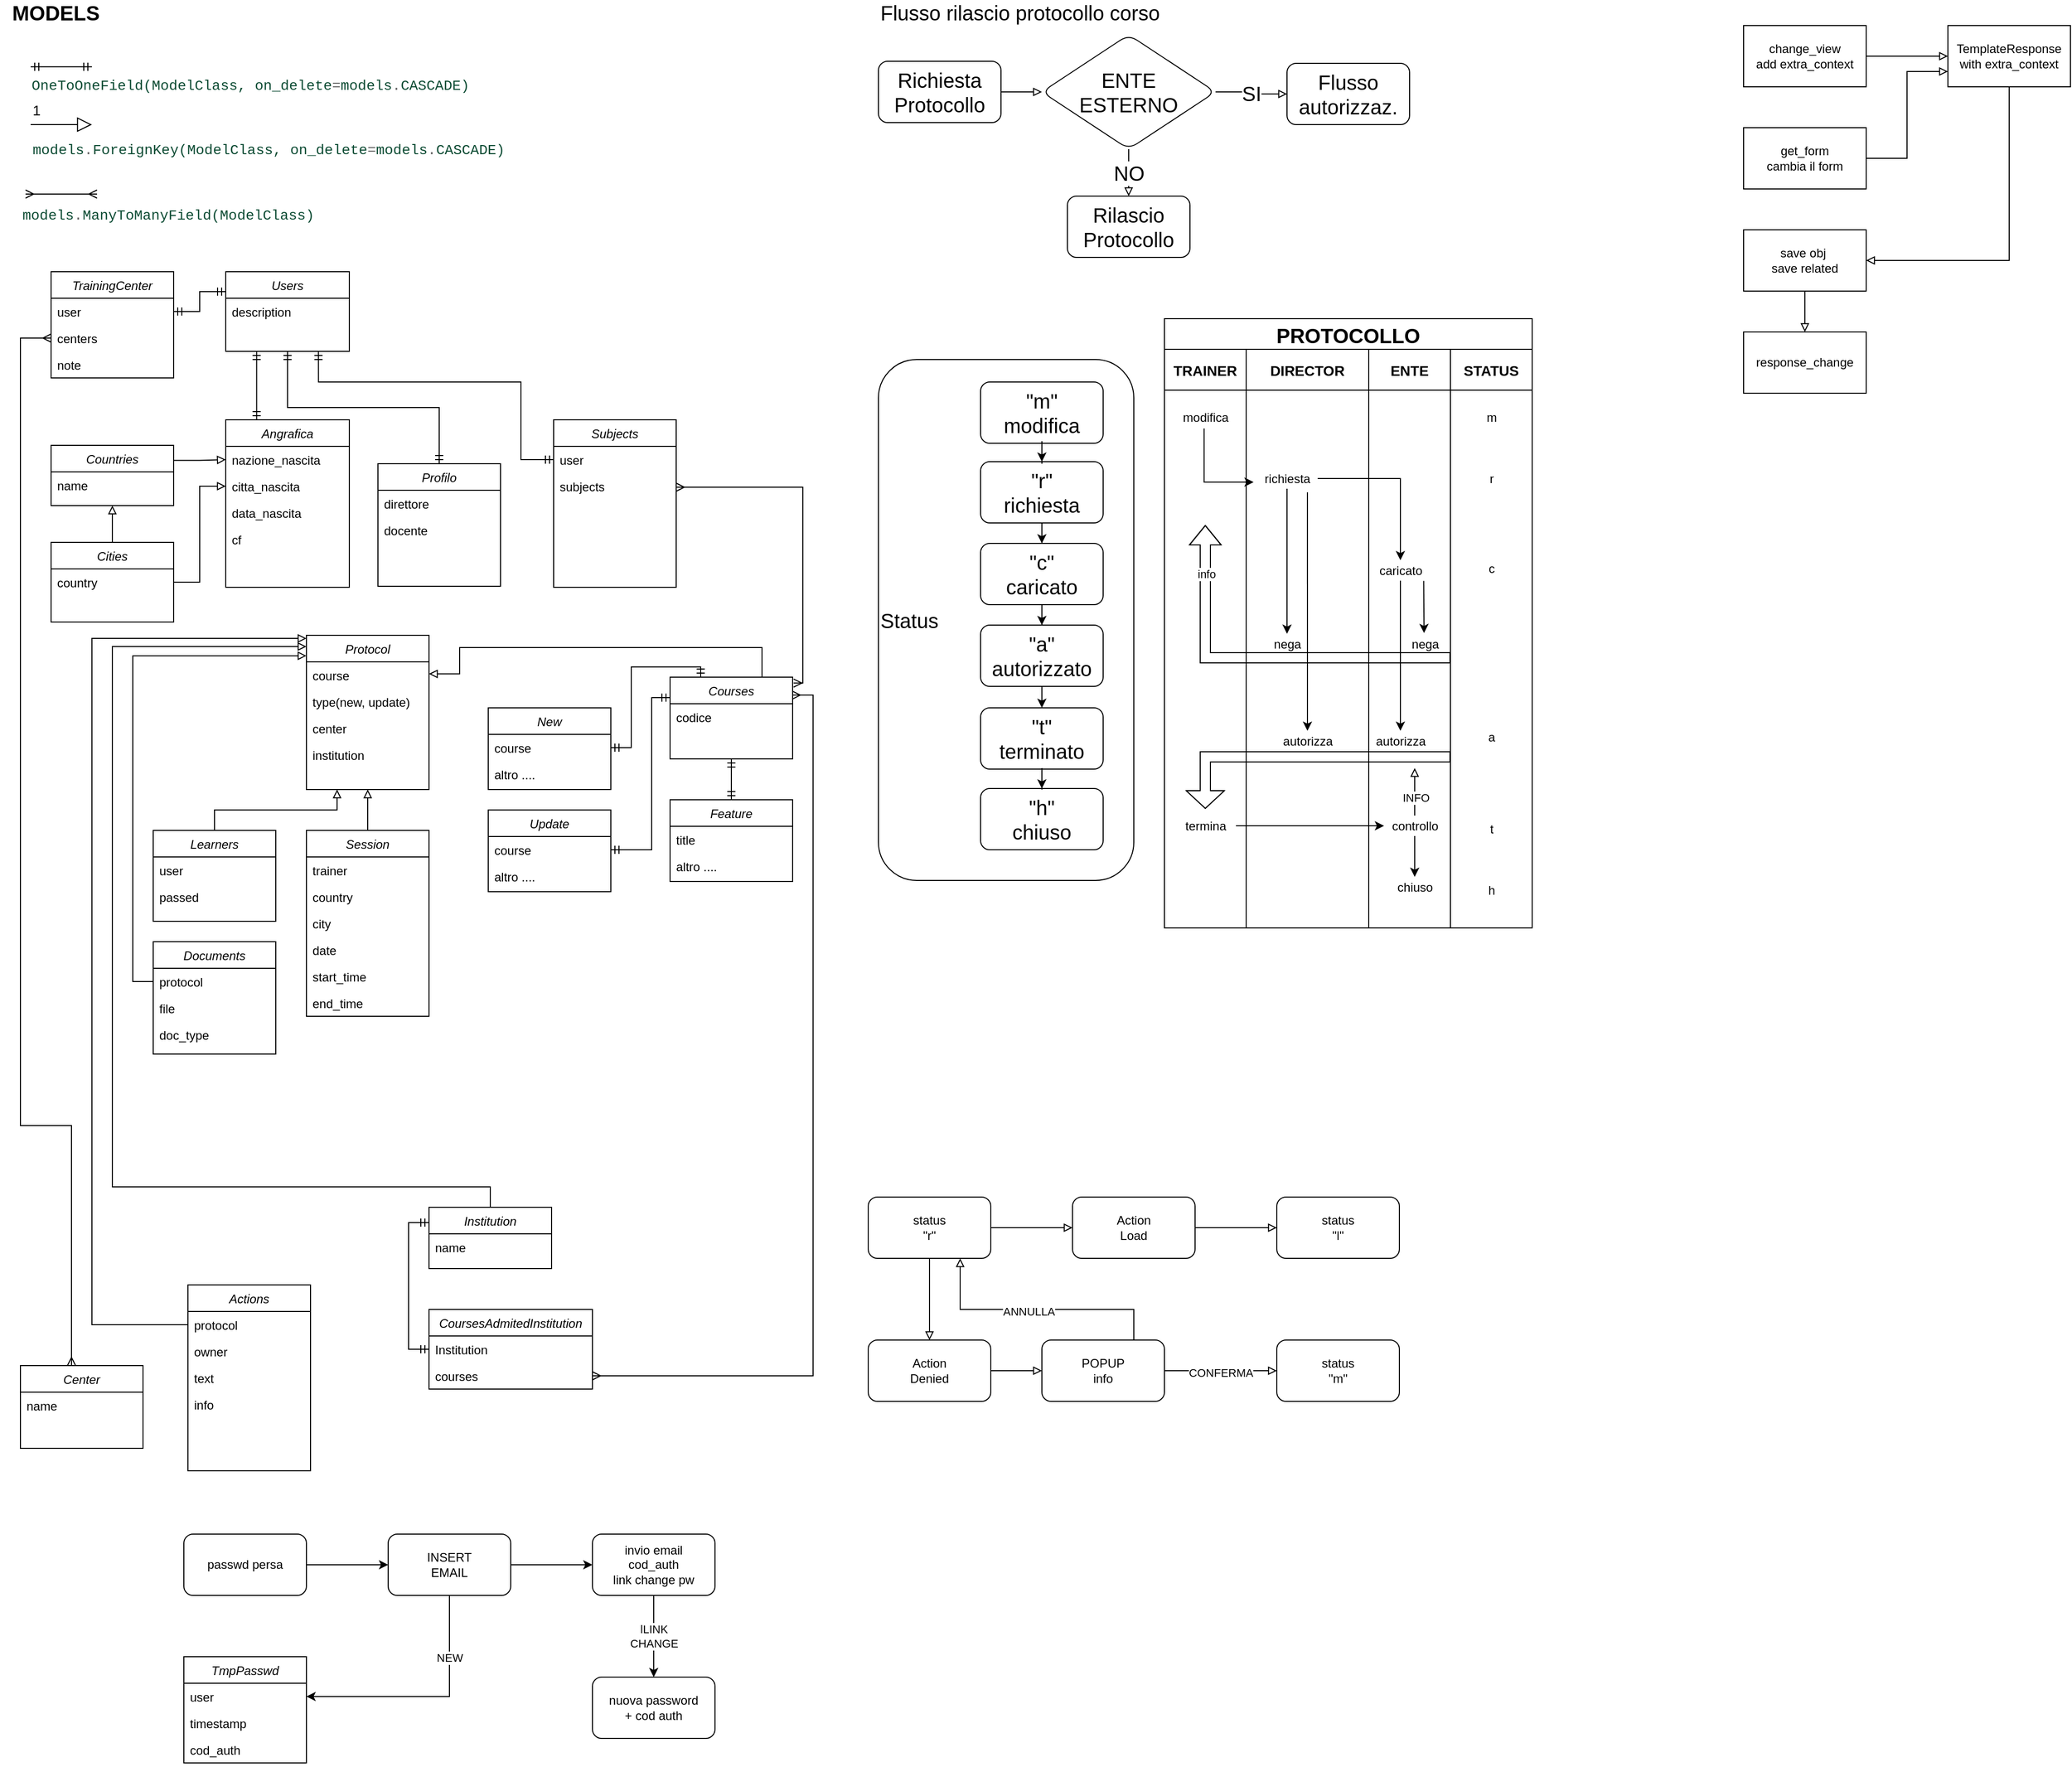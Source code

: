 <mxfile version="16.4.0" type="device"><diagram id="C5RBs43oDa-KdzZeNtuy" name="Page-1"><mxGraphModel dx="1935" dy="553" grid="1" gridSize="10" guides="1" tooltips="1" connect="1" arrows="1" fold="1" page="1" pageScale="1" pageWidth="827" pageHeight="1169" math="0" shadow="0"><root><mxCell id="WIyWlLk6GJQsqaUBKTNV-0"/><mxCell id="WIyWlLk6GJQsqaUBKTNV-1" parent="WIyWlLk6GJQsqaUBKTNV-0"/><mxCell id="zkfFHV4jXpPFQw0GAbJ--0" value="Angrafica" style="swimlane;fontStyle=2;align=center;verticalAlign=top;childLayout=stackLayout;horizontal=1;startSize=26;horizontalStack=0;resizeParent=1;resizeLast=0;collapsible=1;marginBottom=0;rounded=0;shadow=0;strokeWidth=1;" parent="WIyWlLk6GJQsqaUBKTNV-1" vertex="1"><mxGeometry x="-599" y="429" width="121" height="164" as="geometry"><mxRectangle x="230" y="140" width="160" height="26" as="alternateBounds"/></mxGeometry></mxCell><mxCell id="zkfFHV4jXpPFQw0GAbJ--2" value="nazione_nascita" style="text;align=left;verticalAlign=top;spacingLeft=4;spacingRight=4;overflow=hidden;rotatable=0;points=[[0,0.5],[1,0.5]];portConstraint=eastwest;rounded=0;shadow=0;html=0;" parent="zkfFHV4jXpPFQw0GAbJ--0" vertex="1"><mxGeometry y="26" width="121" height="26" as="geometry"/></mxCell><mxCell id="7heIpFmFzy1v5h7P44K0-24" value="citta_nascita" style="text;align=left;verticalAlign=top;spacingLeft=4;spacingRight=4;overflow=hidden;rotatable=0;points=[[0,0.5],[1,0.5]];portConstraint=eastwest;rounded=0;shadow=0;html=0;" parent="zkfFHV4jXpPFQw0GAbJ--0" vertex="1"><mxGeometry y="52" width="121" height="26" as="geometry"/></mxCell><mxCell id="zkfFHV4jXpPFQw0GAbJ--1" value="data_nascita" style="text;align=left;verticalAlign=top;spacingLeft=4;spacingRight=4;overflow=hidden;rotatable=0;points=[[0,0.5],[1,0.5]];portConstraint=eastwest;" parent="zkfFHV4jXpPFQw0GAbJ--0" vertex="1"><mxGeometry y="78" width="121" height="26" as="geometry"/></mxCell><mxCell id="7heIpFmFzy1v5h7P44K0-26" value="cf" style="text;align=left;verticalAlign=top;spacingLeft=4;spacingRight=4;overflow=hidden;rotatable=0;points=[[0,0.5],[1,0.5]];portConstraint=eastwest;rounded=0;shadow=0;html=0;" parent="zkfFHV4jXpPFQw0GAbJ--0" vertex="1"><mxGeometry y="104" width="121" height="26" as="geometry"/></mxCell><mxCell id="7heIpFmFzy1v5h7P44K0-0" value="&lt;b&gt;&lt;font style=&quot;font-size: 20px&quot;&gt;MODELS&lt;/font&gt;&lt;/b&gt;" style="text;html=1;align=left;verticalAlign=middle;resizable=0;points=[];autosize=1;strokeColor=none;fillColor=none;" parent="WIyWlLk6GJQsqaUBKTNV-1" vertex="1"><mxGeometry x="-810" y="20" width="100" height="20" as="geometry"/></mxCell><mxCell id="7heIpFmFzy1v5h7P44K0-15" value="Users" style="swimlane;fontStyle=2;align=center;verticalAlign=top;childLayout=stackLayout;horizontal=1;startSize=26;horizontalStack=0;resizeParent=1;resizeLast=0;collapsible=1;marginBottom=0;rounded=0;shadow=0;strokeWidth=1;" parent="WIyWlLk6GJQsqaUBKTNV-1" vertex="1"><mxGeometry x="-599" y="284" width="121" height="78" as="geometry"><mxRectangle x="230" y="140" width="160" height="26" as="alternateBounds"/></mxGeometry></mxCell><mxCell id="7heIpFmFzy1v5h7P44K0-86" value="description" style="text;align=left;verticalAlign=top;spacingLeft=4;spacingRight=4;overflow=hidden;rotatable=0;points=[[0,0.5],[1,0.5]];portConstraint=eastwest;" parent="7heIpFmFzy1v5h7P44K0-15" vertex="1"><mxGeometry y="26" width="121" height="26" as="geometry"/></mxCell><mxCell id="BNhKIxbzzu20ZDlFb0f7-47" style="edgeStyle=orthogonalEdgeStyle;rounded=0;orthogonalLoop=1;jettySize=auto;html=1;exitX=1;exitY=0.25;exitDx=0;exitDy=0;entryX=0;entryY=0.5;entryDx=0;entryDy=0;startArrow=none;startFill=0;endArrow=block;endFill=0;" parent="WIyWlLk6GJQsqaUBKTNV-1" source="7heIpFmFzy1v5h7P44K0-27" target="zkfFHV4jXpPFQw0GAbJ--2" edge="1"><mxGeometry relative="1" as="geometry"/></mxCell><mxCell id="7heIpFmFzy1v5h7P44K0-27" value="Countries" style="swimlane;fontStyle=2;align=center;verticalAlign=top;childLayout=stackLayout;horizontal=1;startSize=26;horizontalStack=0;resizeParent=1;resizeLast=0;collapsible=1;marginBottom=0;rounded=0;shadow=0;strokeWidth=1;" parent="WIyWlLk6GJQsqaUBKTNV-1" vertex="1"><mxGeometry x="-770" y="454" width="120" height="59" as="geometry"><mxRectangle x="230" y="140" width="160" height="26" as="alternateBounds"/></mxGeometry></mxCell><mxCell id="7heIpFmFzy1v5h7P44K0-28" value="name" style="text;align=left;verticalAlign=top;spacingLeft=4;spacingRight=4;overflow=hidden;rotatable=0;points=[[0,0.5],[1,0.5]];portConstraint=eastwest;" parent="7heIpFmFzy1v5h7P44K0-27" vertex="1"><mxGeometry y="26" width="120" height="26" as="geometry"/></mxCell><mxCell id="BNhKIxbzzu20ZDlFb0f7-41" style="edgeStyle=orthogonalEdgeStyle;rounded=0;orthogonalLoop=1;jettySize=auto;html=1;exitX=0.5;exitY=0;exitDx=0;exitDy=0;entryX=0.5;entryY=1;entryDx=0;entryDy=0;endArrow=block;endFill=0;" parent="WIyWlLk6GJQsqaUBKTNV-1" source="7heIpFmFzy1v5h7P44K0-39" target="7heIpFmFzy1v5h7P44K0-27" edge="1"><mxGeometry relative="1" as="geometry"/></mxCell><mxCell id="7heIpFmFzy1v5h7P44K0-39" value="Cities" style="swimlane;fontStyle=2;align=center;verticalAlign=top;childLayout=stackLayout;horizontal=1;startSize=26;horizontalStack=0;resizeParent=1;resizeLast=0;collapsible=1;marginBottom=0;rounded=0;shadow=0;strokeWidth=1;" parent="WIyWlLk6GJQsqaUBKTNV-1" vertex="1"><mxGeometry x="-770" y="549" width="120" height="78" as="geometry"><mxRectangle x="230" y="140" width="160" height="26" as="alternateBounds"/></mxGeometry></mxCell><mxCell id="7heIpFmFzy1v5h7P44K0-40" value="country" style="text;align=left;verticalAlign=top;spacingLeft=4;spacingRight=4;overflow=hidden;rotatable=0;points=[[0,0.5],[1,0.5]];portConstraint=eastwest;" parent="7heIpFmFzy1v5h7P44K0-39" vertex="1"><mxGeometry y="26" width="120" height="26" as="geometry"/></mxCell><mxCell id="7heIpFmFzy1v5h7P44K0-48" value="PROTOCOLLO" style="swimlane;childLayout=stackLayout;resizeParent=1;resizeParentMax=0;startSize=30;fontSize=20;" parent="WIyWlLk6GJQsqaUBKTNV-1" vertex="1"><mxGeometry x="320" y="330" width="360" height="596.5" as="geometry"/></mxCell><mxCell id="7heIpFmFzy1v5h7P44K0-49" value="TRAINER" style="swimlane;startSize=40;fontSize=14;" parent="7heIpFmFzy1v5h7P44K0-48" vertex="1"><mxGeometry y="30" width="80" height="566.5" as="geometry"/></mxCell><mxCell id="ZnjFum_GhlMK3MsKscYL-5" value="modifica" style="text;html=1;align=center;verticalAlign=middle;resizable=0;points=[];autosize=1;strokeColor=none;fillColor=none;" parent="7heIpFmFzy1v5h7P44K0-49" vertex="1"><mxGeometry x="10" y="56.5" width="60" height="20" as="geometry"/></mxCell><mxCell id="ZnjFum_GhlMK3MsKscYL-28" value="termina" style="text;html=1;align=center;verticalAlign=middle;resizable=0;points=[];autosize=1;strokeColor=none;fillColor=none;" parent="7heIpFmFzy1v5h7P44K0-49" vertex="1"><mxGeometry x="10" y="456.5" width="60" height="20" as="geometry"/></mxCell><mxCell id="7heIpFmFzy1v5h7P44K0-50" value="DIRECTOR" style="swimlane;startSize=40;fontSize=14;" parent="7heIpFmFzy1v5h7P44K0-48" vertex="1"><mxGeometry x="80" y="30" width="120" height="566.5" as="geometry"/></mxCell><mxCell id="O2NeXelva6EwOr0x_rnB-2" style="rounded=0;orthogonalLoop=1;jettySize=auto;html=1;exitX=0.833;exitY=1.175;exitDx=0;exitDy=0;exitPerimeter=0;" parent="7heIpFmFzy1v5h7P44K0-50" source="ZnjFum_GhlMK3MsKscYL-10" target="O2NeXelva6EwOr0x_rnB-0" edge="1"><mxGeometry relative="1" as="geometry"/></mxCell><mxCell id="ZnjFum_GhlMK3MsKscYL-10" value="richiesta" style="text;html=1;align=center;verticalAlign=middle;resizable=0;points=[];autosize=1;strokeColor=none;fillColor=none;" parent="7heIpFmFzy1v5h7P44K0-50" vertex="1"><mxGeometry x="10" y="116.5" width="60" height="20" as="geometry"/></mxCell><mxCell id="O2NeXelva6EwOr0x_rnB-0" value="autorizza" style="text;html=1;align=center;verticalAlign=middle;resizable=0;points=[];autosize=1;strokeColor=none;fillColor=none;" parent="7heIpFmFzy1v5h7P44K0-50" vertex="1"><mxGeometry x="30" y="373.5" width="60" height="20" as="geometry"/></mxCell><mxCell id="O2NeXelva6EwOr0x_rnB-7" value="" style="shape=flexArrow;endArrow=classic;html=1;rounded=0;endWidth=26.286;endSize=5.44;" parent="7heIpFmFzy1v5h7P44K0-50" edge="1"><mxGeometry width="50" height="50" relative="1" as="geometry"><mxPoint x="200" y="399" as="sourcePoint"/><mxPoint x="-40" y="450" as="targetPoint"/><Array as="points"><mxPoint x="-40" y="399"/></Array></mxGeometry></mxCell><mxCell id="O2NeXelva6EwOr0x_rnB-4" value="" style="shape=flexArrow;endArrow=classic;html=1;rounded=0;" parent="7heIpFmFzy1v5h7P44K0-50" edge="1"><mxGeometry width="50" height="50" relative="1" as="geometry"><mxPoint x="200" y="302" as="sourcePoint"/><mxPoint x="-40" y="172" as="targetPoint"/><Array as="points"><mxPoint x="-40" y="302"/></Array></mxGeometry></mxCell><mxCell id="xQqTmjozjhHxyE8wuKhb-30" value="info" style="edgeLabel;html=1;align=center;verticalAlign=middle;resizable=0;points=[];" parent="O2NeXelva6EwOr0x_rnB-4" vertex="1" connectable="0"><mxGeometry x="0.743" y="-1" relative="1" as="geometry"><mxPoint as="offset"/></mxGeometry></mxCell><mxCell id="7heIpFmFzy1v5h7P44K0-51" value="ENTE" style="swimlane;startSize=40;fontSize=14;" parent="7heIpFmFzy1v5h7P44K0-48" vertex="1"><mxGeometry x="200" y="30" width="80" height="566.5" as="geometry"/></mxCell><mxCell id="ZnjFum_GhlMK3MsKscYL-25" value="" style="rounded=0;orthogonalLoop=1;jettySize=auto;html=1;" parent="7heIpFmFzy1v5h7P44K0-51" source="ZnjFum_GhlMK3MsKscYL-11" target="ZnjFum_GhlMK3MsKscYL-24" edge="1"><mxGeometry relative="1" as="geometry"/></mxCell><mxCell id="ZnjFum_GhlMK3MsKscYL-11" value="caricato" style="text;html=1;align=center;verticalAlign=middle;resizable=0;points=[];autosize=1;strokeColor=none;fillColor=none;" parent="7heIpFmFzy1v5h7P44K0-51" vertex="1"><mxGeometry x="1" y="206.5" width="60" height="20" as="geometry"/></mxCell><mxCell id="ZnjFum_GhlMK3MsKscYL-20" value="nega" style="text;html=1;align=center;verticalAlign=middle;resizable=0;points=[];autosize=1;strokeColor=none;fillColor=none;" parent="7heIpFmFzy1v5h7P44K0-51" vertex="1"><mxGeometry x="35" y="278.5" width="40" height="20" as="geometry"/></mxCell><mxCell id="ZnjFum_GhlMK3MsKscYL-21" value="" style="rounded=0;orthogonalLoop=1;jettySize=auto;html=1;entryX=0.479;entryY=-0.035;entryDx=0;entryDy=0;entryPerimeter=0;exitX=0.88;exitY=1.013;exitDx=0;exitDy=0;exitPerimeter=0;" parent="7heIpFmFzy1v5h7P44K0-51" source="ZnjFum_GhlMK3MsKscYL-11" target="ZnjFum_GhlMK3MsKscYL-20" edge="1"><mxGeometry relative="1" as="geometry"><mxPoint x="70" y="356.5" as="targetPoint"/></mxGeometry></mxCell><mxCell id="ZnjFum_GhlMK3MsKscYL-24" value="autorizza" style="text;html=1;align=center;verticalAlign=middle;resizable=0;points=[];autosize=1;strokeColor=none;fillColor=none;" parent="7heIpFmFzy1v5h7P44K0-51" vertex="1"><mxGeometry x="1" y="373.5" width="60" height="20" as="geometry"/></mxCell><mxCell id="ZnjFum_GhlMK3MsKscYL-30" value="controllo" style="text;html=1;align=center;verticalAlign=middle;resizable=0;points=[];autosize=1;strokeColor=none;fillColor=none;" parent="7heIpFmFzy1v5h7P44K0-51" vertex="1"><mxGeometry x="15" y="456.5" width="60" height="20" as="geometry"/></mxCell><mxCell id="ZnjFum_GhlMK3MsKscYL-32" value="chiuso" style="text;html=1;align=center;verticalAlign=middle;resizable=0;points=[];autosize=1;strokeColor=none;fillColor=none;" parent="7heIpFmFzy1v5h7P44K0-51" vertex="1"><mxGeometry x="20" y="516.5" width="50" height="20" as="geometry"/></mxCell><mxCell id="ZnjFum_GhlMK3MsKscYL-33" value="" style="edgeStyle=orthogonalEdgeStyle;rounded=0;orthogonalLoop=1;jettySize=auto;html=1;" parent="7heIpFmFzy1v5h7P44K0-51" source="ZnjFum_GhlMK3MsKscYL-30" target="ZnjFum_GhlMK3MsKscYL-32" edge="1"><mxGeometry relative="1" as="geometry"/></mxCell><mxCell id="O2NeXelva6EwOr0x_rnB-1" value="nega" style="text;html=1;align=center;verticalAlign=middle;resizable=0;points=[];autosize=1;strokeColor=none;fillColor=none;" parent="7heIpFmFzy1v5h7P44K0-51" vertex="1"><mxGeometry x="-100" y="278.5" width="40" height="20" as="geometry"/></mxCell><mxCell id="ZnjFum_GhlMK3MsKscYL-1" value="STATUS" style="swimlane;startSize=40;fontSize=14;" parent="7heIpFmFzy1v5h7P44K0-48" vertex="1"><mxGeometry x="280" y="30" width="80" height="566.5" as="geometry"/></mxCell><mxCell id="ZnjFum_GhlMK3MsKscYL-3" value="m" style="text;html=1;align=center;verticalAlign=middle;resizable=0;points=[];autosize=1;strokeColor=none;fillColor=none;" parent="ZnjFum_GhlMK3MsKscYL-1" vertex="1"><mxGeometry x="25" y="56.5" width="30" height="20" as="geometry"/></mxCell><mxCell id="xQqTmjozjhHxyE8wuKhb-33" value="r" style="text;html=1;align=center;verticalAlign=middle;resizable=0;points=[];autosize=1;strokeColor=none;fillColor=none;" parent="ZnjFum_GhlMK3MsKscYL-1" vertex="1"><mxGeometry x="30" y="116.5" width="20" height="20" as="geometry"/></mxCell><mxCell id="xQqTmjozjhHxyE8wuKhb-34" value="c" style="text;html=1;align=center;verticalAlign=middle;resizable=0;points=[];autosize=1;strokeColor=none;fillColor=none;" parent="ZnjFum_GhlMK3MsKscYL-1" vertex="1"><mxGeometry x="30" y="205" width="20" height="20" as="geometry"/></mxCell><mxCell id="xQqTmjozjhHxyE8wuKhb-35" value="a" style="text;html=1;align=center;verticalAlign=middle;resizable=0;points=[];autosize=1;strokeColor=none;fillColor=none;" parent="ZnjFum_GhlMK3MsKscYL-1" vertex="1"><mxGeometry x="30" y="370" width="20" height="20" as="geometry"/></mxCell><mxCell id="xQqTmjozjhHxyE8wuKhb-36" value="t" style="text;html=1;align=center;verticalAlign=middle;resizable=0;points=[];autosize=1;strokeColor=none;fillColor=none;" parent="ZnjFum_GhlMK3MsKscYL-1" vertex="1"><mxGeometry x="30" y="460" width="20" height="20" as="geometry"/></mxCell><mxCell id="xQqTmjozjhHxyE8wuKhb-37" value="h" style="text;html=1;align=center;verticalAlign=middle;resizable=0;points=[];autosize=1;strokeColor=none;fillColor=none;" parent="ZnjFum_GhlMK3MsKscYL-1" vertex="1"><mxGeometry x="30" y="520" width="20" height="20" as="geometry"/></mxCell><mxCell id="ZnjFum_GhlMK3MsKscYL-12" value="" style="edgeStyle=orthogonalEdgeStyle;rounded=0;orthogonalLoop=1;jettySize=auto;html=1;" parent="7heIpFmFzy1v5h7P44K0-48" source="ZnjFum_GhlMK3MsKscYL-10" target="ZnjFum_GhlMK3MsKscYL-11" edge="1"><mxGeometry relative="1" as="geometry"/></mxCell><mxCell id="O2NeXelva6EwOr0x_rnB-5" style="edgeStyle=orthogonalEdgeStyle;rounded=0;orthogonalLoop=1;jettySize=auto;html=1;entryX=-0.045;entryY=0.656;entryDx=0;entryDy=0;entryPerimeter=0;exitX=0.48;exitY=1.05;exitDx=0;exitDy=0;exitPerimeter=0;" parent="7heIpFmFzy1v5h7P44K0-48" source="ZnjFum_GhlMK3MsKscYL-5" target="ZnjFum_GhlMK3MsKscYL-10" edge="1"><mxGeometry relative="1" as="geometry"><Array as="points"><mxPoint x="39" y="160"/><mxPoint x="87" y="160"/></Array></mxGeometry></mxCell><mxCell id="ZnjFum_GhlMK3MsKscYL-31" value="" style="rounded=0;orthogonalLoop=1;jettySize=auto;html=1;" parent="7heIpFmFzy1v5h7P44K0-48" source="ZnjFum_GhlMK3MsKscYL-28" target="ZnjFum_GhlMK3MsKscYL-30" edge="1"><mxGeometry relative="1" as="geometry"/></mxCell><mxCell id="O2NeXelva6EwOr0x_rnB-3" style="rounded=0;orthogonalLoop=1;jettySize=auto;html=1;" parent="7heIpFmFzy1v5h7P44K0-48" source="ZnjFum_GhlMK3MsKscYL-10" target="O2NeXelva6EwOr0x_rnB-1" edge="1"><mxGeometry relative="1" as="geometry"/></mxCell><mxCell id="7heIpFmFzy1v5h7P44K0-63" value="Profilo" style="swimlane;fontStyle=2;align=center;verticalAlign=top;childLayout=stackLayout;horizontal=1;startSize=26;horizontalStack=0;resizeParent=1;resizeLast=0;collapsible=1;marginBottom=0;rounded=0;shadow=0;strokeWidth=1;" parent="WIyWlLk6GJQsqaUBKTNV-1" vertex="1"><mxGeometry x="-450" y="472" width="120" height="120" as="geometry"><mxRectangle x="230" y="140" width="160" height="26" as="alternateBounds"/></mxGeometry></mxCell><mxCell id="7heIpFmFzy1v5h7P44K0-64" value="direttore" style="text;align=left;verticalAlign=top;spacingLeft=4;spacingRight=4;overflow=hidden;rotatable=0;points=[[0,0.5],[1,0.5]];portConstraint=eastwest;" parent="7heIpFmFzy1v5h7P44K0-63" vertex="1"><mxGeometry y="26" width="120" height="26" as="geometry"/></mxCell><mxCell id="4KOXmA3hfR9EJL_wTV_B-0" value="docente" style="text;align=left;verticalAlign=top;spacingLeft=4;spacingRight=4;overflow=hidden;rotatable=0;points=[[0,0.5],[1,0.5]];portConstraint=eastwest;" parent="7heIpFmFzy1v5h7P44K0-63" vertex="1"><mxGeometry y="52" width="120" height="26" as="geometry"/></mxCell><mxCell id="BNhKIxbzzu20ZDlFb0f7-50" style="edgeStyle=orthogonalEdgeStyle;rounded=0;orthogonalLoop=1;jettySize=auto;html=1;exitX=0.75;exitY=0;exitDx=0;exitDy=0;entryX=1;entryY=0.25;entryDx=0;entryDy=0;startArrow=none;startFill=0;endArrow=block;endFill=0;" parent="WIyWlLk6GJQsqaUBKTNV-1" source="7heIpFmFzy1v5h7P44K0-69" target="BNhKIxbzzu20ZDlFb0f7-20" edge="1"><mxGeometry relative="1" as="geometry"><Array as="points"><mxPoint x="-74" y="652"/><mxPoint x="-370" y="652"/></Array></mxGeometry></mxCell><mxCell id="7heIpFmFzy1v5h7P44K0-69" value="Courses" style="swimlane;fontStyle=2;align=center;verticalAlign=top;childLayout=stackLayout;horizontal=1;startSize=26;horizontalStack=0;resizeParent=1;resizeLast=0;collapsible=1;marginBottom=0;rounded=0;shadow=0;strokeWidth=1;" parent="WIyWlLk6GJQsqaUBKTNV-1" vertex="1"><mxGeometry x="-164" y="681" width="120" height="80" as="geometry"><mxRectangle x="-240" y="80" width="160" height="26" as="alternateBounds"/></mxGeometry></mxCell><mxCell id="7heIpFmFzy1v5h7P44K0-70" value="codice" style="text;align=left;verticalAlign=top;spacingLeft=4;spacingRight=4;overflow=hidden;rotatable=0;points=[[0,0.5],[1,0.5]];portConstraint=eastwest;" parent="7heIpFmFzy1v5h7P44K0-69" vertex="1"><mxGeometry y="26" width="120" height="26" as="geometry"/></mxCell><mxCell id="7heIpFmFzy1v5h7P44K0-75" value="Subjects" style="swimlane;fontStyle=2;align=center;verticalAlign=top;childLayout=stackLayout;horizontal=1;startSize=26;horizontalStack=0;resizeParent=1;resizeLast=0;collapsible=1;marginBottom=0;rounded=0;shadow=0;strokeWidth=1;" parent="WIyWlLk6GJQsqaUBKTNV-1" vertex="1"><mxGeometry x="-278" y="429" width="120" height="164" as="geometry"><mxRectangle x="230" y="140" width="160" height="26" as="alternateBounds"/></mxGeometry></mxCell><mxCell id="7heIpFmFzy1v5h7P44K0-76" value="user" style="text;align=left;verticalAlign=top;spacingLeft=4;spacingRight=4;overflow=hidden;rotatable=0;points=[[0,0.5],[1,0.5]];portConstraint=eastwest;fillColor=none;" parent="7heIpFmFzy1v5h7P44K0-75" vertex="1"><mxGeometry y="26" width="120" height="26" as="geometry"/></mxCell><mxCell id="7heIpFmFzy1v5h7P44K0-77" value="subjects" style="text;align=left;verticalAlign=top;spacingLeft=4;spacingRight=4;overflow=hidden;rotatable=0;points=[[0,0.5],[1,0.5]];portConstraint=eastwest;" parent="7heIpFmFzy1v5h7P44K0-75" vertex="1"><mxGeometry y="52" width="120" height="26" as="geometry"/></mxCell><mxCell id="7heIpFmFzy1v5h7P44K0-89" value="&lt;font style=&quot;font-size: 20px&quot;&gt;Flusso rilascio protocollo corso&lt;/font&gt;" style="text;html=1;align=left;verticalAlign=middle;resizable=0;points=[];autosize=1;strokeColor=none;fillColor=none;fontSize=14;" parent="WIyWlLk6GJQsqaUBKTNV-1" vertex="1"><mxGeometry x="40" y="20" width="290" height="20" as="geometry"/></mxCell><mxCell id="7heIpFmFzy1v5h7P44K0-92" value="" style="edgeStyle=orthogonalEdgeStyle;rounded=0;orthogonalLoop=1;jettySize=auto;html=1;fontSize=20;endArrow=block;endFill=0;" parent="WIyWlLk6GJQsqaUBKTNV-1" source="7heIpFmFzy1v5h7P44K0-90" target="7heIpFmFzy1v5h7P44K0-91" edge="1"><mxGeometry relative="1" as="geometry"/></mxCell><mxCell id="7heIpFmFzy1v5h7P44K0-90" value="Richiesta&lt;br&gt;Protocollo" style="rounded=1;whiteSpace=wrap;html=1;fontSize=20;strokeColor=default;fillColor=default;" parent="WIyWlLk6GJQsqaUBKTNV-1" vertex="1"><mxGeometry x="40" y="78" width="120" height="60" as="geometry"/></mxCell><mxCell id="7heIpFmFzy1v5h7P44K0-94" value="SI" style="edgeStyle=orthogonalEdgeStyle;rounded=0;orthogonalLoop=1;jettySize=auto;html=1;fontSize=20;endArrow=block;endFill=0;" parent="WIyWlLk6GJQsqaUBKTNV-1" source="7heIpFmFzy1v5h7P44K0-91" target="7heIpFmFzy1v5h7P44K0-93" edge="1"><mxGeometry relative="1" as="geometry"/></mxCell><mxCell id="7heIpFmFzy1v5h7P44K0-96" value="NO" style="edgeStyle=orthogonalEdgeStyle;rounded=0;orthogonalLoop=1;jettySize=auto;html=1;fontSize=20;endArrow=block;endFill=0;" parent="WIyWlLk6GJQsqaUBKTNV-1" source="7heIpFmFzy1v5h7P44K0-91" target="7heIpFmFzy1v5h7P44K0-95" edge="1"><mxGeometry relative="1" as="geometry"/></mxCell><mxCell id="7heIpFmFzy1v5h7P44K0-91" value="ENTE&lt;br&gt;ESTERNO" style="rhombus;whiteSpace=wrap;html=1;rounded=1;fontSize=20;" parent="WIyWlLk6GJQsqaUBKTNV-1" vertex="1"><mxGeometry x="200" y="52" width="170" height="112" as="geometry"/></mxCell><mxCell id="7heIpFmFzy1v5h7P44K0-93" value="Flusso&lt;br&gt;autorizzaz." style="whiteSpace=wrap;html=1;rounded=1;fontSize=20;" parent="WIyWlLk6GJQsqaUBKTNV-1" vertex="1"><mxGeometry x="440" y="80" width="120" height="60" as="geometry"/></mxCell><mxCell id="7heIpFmFzy1v5h7P44K0-95" value="Rilascio&lt;br&gt;Protocollo" style="whiteSpace=wrap;html=1;rounded=1;fontSize=20;" parent="WIyWlLk6GJQsqaUBKTNV-1" vertex="1"><mxGeometry x="225" y="210" width="120" height="60" as="geometry"/></mxCell><mxCell id="7heIpFmFzy1v5h7P44K0-97" value="Feature" style="swimlane;fontStyle=2;align=center;verticalAlign=top;childLayout=stackLayout;horizontal=1;startSize=26;horizontalStack=0;resizeParent=1;resizeLast=0;collapsible=1;marginBottom=0;rounded=0;shadow=0;strokeWidth=1;" parent="WIyWlLk6GJQsqaUBKTNV-1" vertex="1"><mxGeometry x="-164" y="801" width="120" height="80" as="geometry"><mxRectangle x="-240" y="80" width="160" height="26" as="alternateBounds"/></mxGeometry></mxCell><mxCell id="7heIpFmFzy1v5h7P44K0-99" value="title" style="text;align=left;verticalAlign=top;spacingLeft=4;spacingRight=4;overflow=hidden;rotatable=0;points=[[0,0.5],[1,0.5]];portConstraint=eastwest;rounded=0;shadow=0;html=0;" parent="7heIpFmFzy1v5h7P44K0-97" vertex="1"><mxGeometry y="26" width="120" height="26" as="geometry"/></mxCell><mxCell id="7heIpFmFzy1v5h7P44K0-100" value="altro ...." style="text;align=left;verticalAlign=top;spacingLeft=4;spacingRight=4;overflow=hidden;rotatable=0;points=[[0,0.5],[1,0.5]];portConstraint=eastwest;rounded=0;shadow=0;html=0;" parent="7heIpFmFzy1v5h7P44K0-97" vertex="1"><mxGeometry y="52" width="120" height="26" as="geometry"/></mxCell><mxCell id="7heIpFmFzy1v5h7P44K0-105" value="1" style="endArrow=block;html=1;endSize=12;startArrow=none;startSize=14;startFill=0;edgeStyle=orthogonalEdgeStyle;align=left;verticalAlign=bottom;rounded=0;fontSize=14;endFill=0;" parent="WIyWlLk6GJQsqaUBKTNV-1" edge="1"><mxGeometry x="-1" y="3" relative="1" as="geometry"><mxPoint x="-790" y="140" as="sourcePoint"/><mxPoint x="-730" y="140" as="targetPoint"/></mxGeometry></mxCell><mxCell id="-mJxw18hl6wBiI5b0kgg-0" value="&lt;pre style=&quot;font-family: &amp;#34;fira mono&amp;#34; , &amp;#34;consolas&amp;#34; , &amp;#34;menlo&amp;#34; , &amp;#34;monaco&amp;#34; , &amp;#34;courier new&amp;#34; , &amp;#34;courier&amp;#34; , monospace ; font-size: 14px ; overflow-wrap: break-word ; color: rgb(12 , 75 , 51) ; margin: 15px 20px&quot;&gt;&lt;span class=&quot;n&quot;&gt;models&lt;/span&gt;&lt;span class=&quot;o&quot; style=&quot;color: rgb(102 , 102 , 102)&quot;&gt;.&lt;/span&gt;&lt;span class=&quot;n&quot;&gt;ForeignKey&lt;/span&gt;&lt;span class=&quot;p&quot;&gt;(ModelClass&lt;/span&gt;&lt;span class=&quot;p&quot;&gt;,&lt;/span&gt; &lt;span class=&quot;n&quot;&gt;on_delete&lt;/span&gt;&lt;span class=&quot;o&quot; style=&quot;color: rgb(102 , 102 , 102)&quot;&gt;=&lt;/span&gt;&lt;span class=&quot;n&quot;&gt;models&lt;/span&gt;&lt;span class=&quot;o&quot; style=&quot;color: rgb(102 , 102 , 102)&quot;&gt;.&lt;/span&gt;&lt;span class=&quot;n&quot;&gt;CASCADE&lt;/span&gt;&lt;span class=&quot;p&quot;&gt;)&lt;/span&gt;&lt;/pre&gt;" style="text;html=1;strokeColor=none;fillColor=none;align=left;verticalAlign=middle;whiteSpace=wrap;rounded=0;" parent="WIyWlLk6GJQsqaUBKTNV-1" vertex="1"><mxGeometry x="-810" y="150" width="470" height="30" as="geometry"/></mxCell><mxCell id="BNhKIxbzzu20ZDlFb0f7-0" value="" style="fontSize=12;html=1;endArrow=ERmany;rounded=0;entryX=1.008;entryY=0.072;entryDx=0;entryDy=0;exitX=1;exitY=0.5;exitDx=0;exitDy=0;edgeStyle=orthogonalEdgeStyle;endFill=0;startArrow=ERmany;startFill=0;entryPerimeter=0;" parent="WIyWlLk6GJQsqaUBKTNV-1" target="7heIpFmFzy1v5h7P44K0-69" edge="1"><mxGeometry width="100" height="100" relative="1" as="geometry"><mxPoint x="-158" y="495" as="sourcePoint"/><mxPoint x="-44" y="702" as="targetPoint"/><Array as="points"><mxPoint x="-34" y="495"/><mxPoint x="-34" y="687"/></Array></mxGeometry></mxCell><mxCell id="BNhKIxbzzu20ZDlFb0f7-2" value="" style="edgeStyle=orthogonalEdgeStyle;fontSize=12;html=1;endArrow=ERmandOne;startArrow=ERmandOne;rounded=0;entryX=0.75;entryY=1;entryDx=0;entryDy=0;exitX=0;exitY=0.5;exitDx=0;exitDy=0;" parent="WIyWlLk6GJQsqaUBKTNV-1" source="7heIpFmFzy1v5h7P44K0-76" target="7heIpFmFzy1v5h7P44K0-15" edge="1"><mxGeometry width="100" height="100" relative="1" as="geometry"><mxPoint x="-310" y="472" as="sourcePoint"/><mxPoint x="-210" y="372" as="targetPoint"/><Array as="points"><mxPoint x="-310" y="468"/><mxPoint x="-310" y="392"/><mxPoint x="-508" y="392"/></Array></mxGeometry></mxCell><mxCell id="BNhKIxbzzu20ZDlFb0f7-3" value="" style="fontSize=12;html=1;endArrow=ERmandOne;startArrow=ERmandOne;rounded=0;entryX=0.5;entryY=1;entryDx=0;entryDy=0;exitX=0.5;exitY=0;exitDx=0;exitDy=0;edgeStyle=orthogonalEdgeStyle;" parent="WIyWlLk6GJQsqaUBKTNV-1" source="7heIpFmFzy1v5h7P44K0-63" target="7heIpFmFzy1v5h7P44K0-15" edge="1"><mxGeometry width="100" height="100" relative="1" as="geometry"><mxPoint x="-268" y="478" as="sourcePoint"/><mxPoint x="-498.25" y="372" as="targetPoint"/></mxGeometry></mxCell><mxCell id="BNhKIxbzzu20ZDlFb0f7-4" value="" style="fontSize=12;html=1;endArrow=ERmandOne;startArrow=ERmandOne;rounded=0;entryX=0.25;entryY=1;entryDx=0;entryDy=0;exitX=0.25;exitY=0;exitDx=0;exitDy=0;edgeStyle=orthogonalEdgeStyle;" parent="WIyWlLk6GJQsqaUBKTNV-1" source="zkfFHV4jXpPFQw0GAbJ--0" target="7heIpFmFzy1v5h7P44K0-15" edge="1"><mxGeometry width="100" height="100" relative="1" as="geometry"><mxPoint x="-19.75" y="723" as="sourcePoint"/><mxPoint x="-250" y="617" as="targetPoint"/></mxGeometry></mxCell><mxCell id="BNhKIxbzzu20ZDlFb0f7-5" value="" style="fontSize=12;html=1;endArrow=ERmandOne;startArrow=ERmandOne;rounded=0;entryX=0.5;entryY=1;entryDx=0;entryDy=0;exitX=0.5;exitY=0;exitDx=0;exitDy=0;" parent="WIyWlLk6GJQsqaUBKTNV-1" source="7heIpFmFzy1v5h7P44K0-97" target="7heIpFmFzy1v5h7P44K0-69" edge="1"><mxGeometry width="100" height="100" relative="1" as="geometry"><mxPoint x="-292" y="411" as="sourcePoint"/><mxPoint x="-192" y="311" as="targetPoint"/></mxGeometry></mxCell><mxCell id="BNhKIxbzzu20ZDlFb0f7-7" value="New" style="swimlane;fontStyle=2;align=center;verticalAlign=top;childLayout=stackLayout;horizontal=1;startSize=26;horizontalStack=0;resizeParent=1;resizeLast=0;collapsible=1;marginBottom=0;rounded=0;shadow=0;strokeWidth=1;" parent="WIyWlLk6GJQsqaUBKTNV-1" vertex="1"><mxGeometry x="-342" y="711" width="120" height="80" as="geometry"><mxRectangle x="-240" y="80" width="160" height="26" as="alternateBounds"/></mxGeometry></mxCell><mxCell id="BNhKIxbzzu20ZDlFb0f7-8" value="course" style="text;align=left;verticalAlign=top;spacingLeft=4;spacingRight=4;overflow=hidden;rotatable=0;points=[[0,0.5],[1,0.5]];portConstraint=eastwest;rounded=0;shadow=0;html=0;" parent="BNhKIxbzzu20ZDlFb0f7-7" vertex="1"><mxGeometry y="26" width="120" height="26" as="geometry"/></mxCell><mxCell id="BNhKIxbzzu20ZDlFb0f7-9" value="altro ...." style="text;align=left;verticalAlign=top;spacingLeft=4;spacingRight=4;overflow=hidden;rotatable=0;points=[[0,0.5],[1,0.5]];portConstraint=eastwest;rounded=0;shadow=0;html=0;" parent="BNhKIxbzzu20ZDlFb0f7-7" vertex="1"><mxGeometry y="52" width="120" height="26" as="geometry"/></mxCell><mxCell id="BNhKIxbzzu20ZDlFb0f7-10" value="Update" style="swimlane;fontStyle=2;align=center;verticalAlign=top;childLayout=stackLayout;horizontal=1;startSize=26;horizontalStack=0;resizeParent=1;resizeLast=0;collapsible=1;marginBottom=0;rounded=0;shadow=0;strokeWidth=1;" parent="WIyWlLk6GJQsqaUBKTNV-1" vertex="1"><mxGeometry x="-342" y="811" width="120" height="80" as="geometry"><mxRectangle x="-240" y="80" width="160" height="26" as="alternateBounds"/></mxGeometry></mxCell><mxCell id="BNhKIxbzzu20ZDlFb0f7-11" value="course" style="text;align=left;verticalAlign=top;spacingLeft=4;spacingRight=4;overflow=hidden;rotatable=0;points=[[0,0.5],[1,0.5]];portConstraint=eastwest;rounded=0;shadow=0;html=0;" parent="BNhKIxbzzu20ZDlFb0f7-10" vertex="1"><mxGeometry y="26" width="120" height="26" as="geometry"/></mxCell><mxCell id="BNhKIxbzzu20ZDlFb0f7-12" value="altro ...." style="text;align=left;verticalAlign=top;spacingLeft=4;spacingRight=4;overflow=hidden;rotatable=0;points=[[0,0.5],[1,0.5]];portConstraint=eastwest;rounded=0;shadow=0;html=0;" parent="BNhKIxbzzu20ZDlFb0f7-10" vertex="1"><mxGeometry y="52" width="120" height="26" as="geometry"/></mxCell><mxCell id="BNhKIxbzzu20ZDlFb0f7-13" value="" style="fontSize=12;html=1;endArrow=ERmandOne;startArrow=ERmandOne;rounded=0;entryX=1;entryY=0.5;entryDx=0;entryDy=0;exitX=0;exitY=0.25;exitDx=0;exitDy=0;edgeStyle=orthogonalEdgeStyle;" parent="WIyWlLk6GJQsqaUBKTNV-1" source="7heIpFmFzy1v5h7P44K0-69" target="BNhKIxbzzu20ZDlFb0f7-11" edge="1"><mxGeometry width="100" height="100" relative="1" as="geometry"><mxPoint x="198" y="411" as="sourcePoint"/><mxPoint x="298" y="311" as="targetPoint"/><Array as="points"><mxPoint x="-182" y="701"/><mxPoint x="-182" y="850"/></Array></mxGeometry></mxCell><mxCell id="BNhKIxbzzu20ZDlFb0f7-14" value="" style="fontSize=12;html=1;endArrow=ERmandOne;startArrow=ERmandOne;rounded=0;entryX=0.25;entryY=0;entryDx=0;entryDy=0;exitX=1;exitY=0.5;exitDx=0;exitDy=0;edgeStyle=orthogonalEdgeStyle;" parent="WIyWlLk6GJQsqaUBKTNV-1" source="BNhKIxbzzu20ZDlFb0f7-8" target="7heIpFmFzy1v5h7P44K0-69" edge="1"><mxGeometry width="100" height="100" relative="1" as="geometry"><mxPoint x="208" y="421" as="sourcePoint"/><mxPoint x="308" y="321" as="targetPoint"/><Array as="points"><mxPoint x="-202" y="750"/><mxPoint x="-202" y="671"/><mxPoint x="-134" y="671"/></Array></mxGeometry></mxCell><mxCell id="BNhKIxbzzu20ZDlFb0f7-16" value="" style="group" parent="WIyWlLk6GJQsqaUBKTNV-1" vertex="1" connectable="0"><mxGeometry x="-811" y="70" width="450" height="40" as="geometry"/></mxCell><mxCell id="7heIpFmFzy1v5h7P44K0-104" value="" style="group" parent="BNhKIxbzzu20ZDlFb0f7-16" vertex="1" connectable="0"><mxGeometry y="6.667" width="450" height="33.333" as="geometry"/></mxCell><mxCell id="7heIpFmFzy1v5h7P44K0-102" value="&lt;pre style=&quot;font-family: &amp;#34;fira mono&amp;#34; , &amp;#34;consolas&amp;#34; , &amp;#34;menlo&amp;#34; , &amp;#34;monaco&amp;#34; , &amp;#34;courier new&amp;#34; , &amp;#34;courier&amp;#34; , monospace ; overflow-wrap: break-word ; color: rgb(12 , 75 , 51) ; margin: 15px 20px ; line-height: 1.2&quot;&gt;&lt;span class=&quot;n&quot;&gt;OneToOneField&lt;/span&gt;&lt;span class=&quot;p&quot;&gt;(&lt;/span&gt;ModelClass,&lt;span&gt; &lt;/span&gt;&lt;span class=&quot;n&quot;&gt;on_delete&lt;/span&gt;&lt;span class=&quot;o&quot; style=&quot;color: rgb(102 , 102 , 102)&quot;&gt;=&lt;/span&gt;&lt;span class=&quot;n&quot;&gt;models&lt;/span&gt;&lt;span class=&quot;o&quot; style=&quot;color: rgb(102 , 102 , 102)&quot;&gt;.&lt;/span&gt;&lt;span class=&quot;n&quot;&gt;CASCADE&lt;/span&gt;&lt;span class=&quot;p&quot;&gt;)&lt;/span&gt;&lt;br&gt;&lt;/pre&gt;" style="text;html=1;align=left;verticalAlign=middle;resizable=0;points=[];autosize=1;strokeColor=none;fillColor=none;fontSize=14;rotation=0;" parent="7heIpFmFzy1v5h7P44K0-104" vertex="1"><mxGeometry width="450" height="50" as="geometry"/></mxCell><mxCell id="BNhKIxbzzu20ZDlFb0f7-15" value="" style="fontSize=12;html=1;endArrow=ERmandOne;startArrow=ERmandOne;rounded=0;" parent="BNhKIxbzzu20ZDlFb0f7-16" edge="1"><mxGeometry width="100" height="100" relative="1" as="geometry"><mxPoint x="21" y="13.333" as="sourcePoint"/><mxPoint x="81" y="13.333" as="targetPoint"/></mxGeometry></mxCell><mxCell id="BNhKIxbzzu20ZDlFb0f7-19" value="" style="group" parent="WIyWlLk6GJQsqaUBKTNV-1" vertex="1" connectable="0"><mxGeometry x="-820" y="200" width="470" height="44" as="geometry"/></mxCell><mxCell id="BNhKIxbzzu20ZDlFb0f7-17" value="" style="fontSize=12;html=1;endArrow=ERmany;rounded=0;startArrow=ERmany;startFill=0;endFill=0;" parent="BNhKIxbzzu20ZDlFb0f7-19" edge="1"><mxGeometry width="100" height="100" relative="1" as="geometry"><mxPoint x="25" y="8" as="sourcePoint"/><mxPoint x="95" y="8" as="targetPoint"/></mxGeometry></mxCell><mxCell id="BNhKIxbzzu20ZDlFb0f7-18" value="&lt;pre style=&quot;font-family: &amp;#34;fira mono&amp;#34; , &amp;#34;consolas&amp;#34; , &amp;#34;menlo&amp;#34; , &amp;#34;monaco&amp;#34; , &amp;#34;courier new&amp;#34; , &amp;#34;courier&amp;#34; , monospace ; font-size: 14px ; overflow-wrap: break-word ; color: rgb(12 , 75 , 51) ; margin: 15px 20px&quot;&gt;&lt;span class=&quot;n&quot;&gt;models&lt;/span&gt;&lt;span class=&quot;o&quot; style=&quot;color: rgb(102 , 102 , 102)&quot;&gt;.&lt;/span&gt;&lt;span class=&quot;n&quot;&gt;ManyToManyField&lt;/span&gt;&lt;span class=&quot;p&quot;&gt;(ModelClass&lt;/span&gt;&lt;span class=&quot;p&quot;&gt;)&lt;/span&gt;&lt;/pre&gt;" style="text;html=1;strokeColor=none;fillColor=none;align=left;verticalAlign=middle;whiteSpace=wrap;rounded=0;" parent="BNhKIxbzzu20ZDlFb0f7-19" vertex="1"><mxGeometry y="14" width="470" height="30" as="geometry"/></mxCell><mxCell id="BNhKIxbzzu20ZDlFb0f7-20" value="Protocol" style="swimlane;fontStyle=2;align=center;verticalAlign=top;childLayout=stackLayout;horizontal=1;startSize=26;horizontalStack=0;resizeParent=1;resizeLast=0;collapsible=1;marginBottom=0;rounded=0;shadow=0;strokeWidth=1;sketch=0;" parent="WIyWlLk6GJQsqaUBKTNV-1" vertex="1"><mxGeometry x="-520" y="640" width="120" height="151" as="geometry"><mxRectangle x="-240" y="80" width="160" height="26" as="alternateBounds"/></mxGeometry></mxCell><mxCell id="BNhKIxbzzu20ZDlFb0f7-36" value="course" style="text;align=left;verticalAlign=top;spacingLeft=4;spacingRight=4;overflow=hidden;rotatable=0;points=[[0,0.5],[1,0.5]];portConstraint=eastwest;shadow=0;sketch=0;" parent="BNhKIxbzzu20ZDlFb0f7-20" vertex="1"><mxGeometry y="26" width="120" height="26" as="geometry"/></mxCell><mxCell id="BNhKIxbzzu20ZDlFb0f7-38" value="type(new, update)" style="text;align=left;verticalAlign=top;spacingLeft=4;spacingRight=4;overflow=hidden;rotatable=0;points=[[0,0.5],[1,0.5]];portConstraint=eastwest;shadow=0;sketch=0;" parent="BNhKIxbzzu20ZDlFb0f7-20" vertex="1"><mxGeometry y="52" width="120" height="26" as="geometry"/></mxCell><mxCell id="xQqTmjozjhHxyE8wuKhb-51" value="center" style="text;align=left;verticalAlign=top;spacingLeft=4;spacingRight=4;overflow=hidden;rotatable=0;points=[[0,0.5],[1,0.5]];portConstraint=eastwest;shadow=0;sketch=0;" parent="BNhKIxbzzu20ZDlFb0f7-20" vertex="1"><mxGeometry y="78" width="120" height="26" as="geometry"/></mxCell><mxCell id="xQqTmjozjhHxyE8wuKhb-52" value="institution" style="text;align=left;verticalAlign=top;spacingLeft=4;spacingRight=4;overflow=hidden;rotatable=0;points=[[0,0.5],[1,0.5]];portConstraint=eastwest;shadow=0;sketch=0;" parent="BNhKIxbzzu20ZDlFb0f7-20" vertex="1"><mxGeometry y="104" width="120" height="26" as="geometry"/></mxCell><mxCell id="BNhKIxbzzu20ZDlFb0f7-40" style="edgeStyle=orthogonalEdgeStyle;rounded=0;orthogonalLoop=1;jettySize=auto;html=1;exitX=0.5;exitY=0;exitDx=0;exitDy=0;entryX=0.5;entryY=1;entryDx=0;entryDy=0;endArrow=block;endFill=0;shadow=0;sketch=0;" parent="WIyWlLk6GJQsqaUBKTNV-1" source="BNhKIxbzzu20ZDlFb0f7-24" target="BNhKIxbzzu20ZDlFb0f7-20" edge="1"><mxGeometry relative="1" as="geometry"/></mxCell><mxCell id="BNhKIxbzzu20ZDlFb0f7-24" value="Session" style="swimlane;fontStyle=2;align=center;verticalAlign=top;childLayout=stackLayout;horizontal=1;startSize=26;horizontalStack=0;resizeParent=1;resizeLast=0;collapsible=1;marginBottom=0;rounded=0;shadow=0;strokeWidth=1;sketch=0;" parent="WIyWlLk6GJQsqaUBKTNV-1" vertex="1"><mxGeometry x="-520" y="831" width="120" height="182" as="geometry"><mxRectangle x="-240" y="80" width="160" height="26" as="alternateBounds"/></mxGeometry></mxCell><mxCell id="BNhKIxbzzu20ZDlFb0f7-34" value="trainer" style="text;align=left;verticalAlign=top;spacingLeft=4;spacingRight=4;overflow=hidden;rotatable=0;points=[[0,0.5],[1,0.5]];portConstraint=eastwest;shadow=0;sketch=0;" parent="BNhKIxbzzu20ZDlFb0f7-24" vertex="1"><mxGeometry y="26" width="120" height="26" as="geometry"/></mxCell><mxCell id="BNhKIxbzzu20ZDlFb0f7-29" value="country" style="text;align=left;verticalAlign=top;spacingLeft=4;spacingRight=4;overflow=hidden;rotatable=0;points=[[0,0.5],[1,0.5]];portConstraint=eastwest;shadow=0;sketch=0;" parent="BNhKIxbzzu20ZDlFb0f7-24" vertex="1"><mxGeometry y="52" width="120" height="26" as="geometry"/></mxCell><mxCell id="BNhKIxbzzu20ZDlFb0f7-30" value="city" style="text;align=left;verticalAlign=top;spacingLeft=4;spacingRight=4;overflow=hidden;rotatable=0;points=[[0,0.5],[1,0.5]];portConstraint=eastwest;shadow=0;sketch=0;" parent="BNhKIxbzzu20ZDlFb0f7-24" vertex="1"><mxGeometry y="78" width="120" height="26" as="geometry"/></mxCell><mxCell id="BNhKIxbzzu20ZDlFb0f7-31" value="date" style="text;align=left;verticalAlign=top;spacingLeft=4;spacingRight=4;overflow=hidden;rotatable=0;points=[[0,0.5],[1,0.5]];portConstraint=eastwest;shadow=0;sketch=0;" parent="BNhKIxbzzu20ZDlFb0f7-24" vertex="1"><mxGeometry y="104" width="120" height="26" as="geometry"/></mxCell><mxCell id="BNhKIxbzzu20ZDlFb0f7-32" value="start_time" style="text;align=left;verticalAlign=top;spacingLeft=4;spacingRight=4;overflow=hidden;rotatable=0;points=[[0,0.5],[1,0.5]];portConstraint=eastwest;shadow=0;sketch=0;" parent="BNhKIxbzzu20ZDlFb0f7-24" vertex="1"><mxGeometry y="130" width="120" height="26" as="geometry"/></mxCell><mxCell id="BNhKIxbzzu20ZDlFb0f7-33" value="end_time" style="text;align=left;verticalAlign=top;spacingLeft=4;spacingRight=4;overflow=hidden;rotatable=0;points=[[0,0.5],[1,0.5]];portConstraint=eastwest;shadow=0;sketch=0;" parent="BNhKIxbzzu20ZDlFb0f7-24" vertex="1"><mxGeometry y="156" width="120" height="26" as="geometry"/></mxCell><mxCell id="BNhKIxbzzu20ZDlFb0f7-48" style="edgeStyle=orthogonalEdgeStyle;rounded=0;orthogonalLoop=1;jettySize=auto;html=1;exitX=1;exitY=0.5;exitDx=0;exitDy=0;entryX=0;entryY=0.5;entryDx=0;entryDy=0;startArrow=none;startFill=0;endArrow=block;endFill=0;" parent="WIyWlLk6GJQsqaUBKTNV-1" source="7heIpFmFzy1v5h7P44K0-40" target="7heIpFmFzy1v5h7P44K0-24" edge="1"><mxGeometry relative="1" as="geometry"/></mxCell><mxCell id="BNhKIxbzzu20ZDlFb0f7-59" style="edgeStyle=orthogonalEdgeStyle;rounded=0;sketch=0;orthogonalLoop=1;jettySize=auto;html=1;exitX=0.5;exitY=0;exitDx=0;exitDy=0;entryX=0.25;entryY=1;entryDx=0;entryDy=0;shadow=0;startArrow=none;startFill=0;endArrow=block;endFill=0;" parent="WIyWlLk6GJQsqaUBKTNV-1" source="BNhKIxbzzu20ZDlFb0f7-52" target="BNhKIxbzzu20ZDlFb0f7-20" edge="1"><mxGeometry relative="1" as="geometry"/></mxCell><mxCell id="BNhKIxbzzu20ZDlFb0f7-52" value="Learners" style="swimlane;fontStyle=2;align=center;verticalAlign=top;childLayout=stackLayout;horizontal=1;startSize=26;horizontalStack=0;resizeParent=1;resizeLast=0;collapsible=1;marginBottom=0;rounded=0;shadow=0;strokeWidth=1;sketch=0;glass=0;" parent="WIyWlLk6GJQsqaUBKTNV-1" vertex="1"><mxGeometry x="-670" y="831" width="120" height="89" as="geometry"><mxRectangle x="-240" y="80" width="160" height="26" as="alternateBounds"/></mxGeometry></mxCell><mxCell id="BNhKIxbzzu20ZDlFb0f7-53" value="user" style="text;align=left;verticalAlign=top;spacingLeft=4;spacingRight=4;overflow=hidden;rotatable=0;points=[[0,0.5],[1,0.5]];portConstraint=eastwest;shadow=0;sketch=0;glass=0;rounded=0;" parent="BNhKIxbzzu20ZDlFb0f7-52" vertex="1"><mxGeometry y="26" width="120" height="26" as="geometry"/></mxCell><mxCell id="BNhKIxbzzu20ZDlFb0f7-60" value="passed" style="text;align=left;verticalAlign=top;spacingLeft=4;spacingRight=4;overflow=hidden;rotatable=0;points=[[0,0.5],[1,0.5]];portConstraint=eastwest;shadow=0;sketch=0;glass=0;rounded=0;" parent="BNhKIxbzzu20ZDlFb0f7-52" vertex="1"><mxGeometry y="52" width="120" height="26" as="geometry"/></mxCell><mxCell id="AGoTZyKWfWnRUzY6xOOz-28" value="" style="group" parent="WIyWlLk6GJQsqaUBKTNV-1" vertex="1" connectable="0"><mxGeometry x="40" y="370" width="250" height="590" as="geometry"/></mxCell><mxCell id="AGoTZyKWfWnRUzY6xOOz-5" value="Status" style="rounded=1;whiteSpace=wrap;html=1;fontSize=20;strokeColor=default;fillColor=none;imageVerticalAlign=top;align=left;" parent="AGoTZyKWfWnRUzY6xOOz-28" vertex="1"><mxGeometry width="250" height="510" as="geometry"/></mxCell><mxCell id="AGoTZyKWfWnRUzY6xOOz-14" value="&quot;m&quot;&lt;br&gt;modifica" style="rounded=1;whiteSpace=wrap;html=1;fontSize=20;strokeColor=default;fillColor=default;" parent="AGoTZyKWfWnRUzY6xOOz-28" vertex="1"><mxGeometry x="100" y="22" width="120" height="60" as="geometry"/></mxCell><mxCell id="AGoTZyKWfWnRUzY6xOOz-16" value="&quot;r&quot;&lt;br&gt;richiesta" style="rounded=1;whiteSpace=wrap;html=1;fontSize=20;strokeColor=default;fillColor=default;" parent="AGoTZyKWfWnRUzY6xOOz-28" vertex="1"><mxGeometry x="100" y="100" width="120" height="60" as="geometry"/></mxCell><mxCell id="AGoTZyKWfWnRUzY6xOOz-17" value="" style="edgeStyle=orthogonalEdgeStyle;rounded=0;orthogonalLoop=1;jettySize=auto;html=1;" parent="AGoTZyKWfWnRUzY6xOOz-28" source="AGoTZyKWfWnRUzY6xOOz-14" target="AGoTZyKWfWnRUzY6xOOz-16" edge="1"><mxGeometry relative="1" as="geometry"/></mxCell><mxCell id="AGoTZyKWfWnRUzY6xOOz-18" value="&quot;c&quot;&lt;br&gt;caricato" style="rounded=1;whiteSpace=wrap;html=1;fontSize=20;strokeColor=default;fillColor=default;" parent="AGoTZyKWfWnRUzY6xOOz-28" vertex="1"><mxGeometry x="100" y="180" width="120" height="60" as="geometry"/></mxCell><mxCell id="AGoTZyKWfWnRUzY6xOOz-19" value="" style="edgeStyle=orthogonalEdgeStyle;rounded=0;orthogonalLoop=1;jettySize=auto;html=1;" parent="AGoTZyKWfWnRUzY6xOOz-28" source="AGoTZyKWfWnRUzY6xOOz-16" target="AGoTZyKWfWnRUzY6xOOz-18" edge="1"><mxGeometry relative="1" as="geometry"/></mxCell><mxCell id="AGoTZyKWfWnRUzY6xOOz-20" value="&quot;a&quot;&lt;br&gt;autorizzato" style="rounded=1;whiteSpace=wrap;html=1;fontSize=20;strokeColor=default;fillColor=default;" parent="AGoTZyKWfWnRUzY6xOOz-28" vertex="1"><mxGeometry x="100" y="260" width="120" height="60" as="geometry"/></mxCell><mxCell id="AGoTZyKWfWnRUzY6xOOz-21" value="" style="edgeStyle=orthogonalEdgeStyle;rounded=0;orthogonalLoop=1;jettySize=auto;html=1;" parent="AGoTZyKWfWnRUzY6xOOz-28" source="AGoTZyKWfWnRUzY6xOOz-18" target="AGoTZyKWfWnRUzY6xOOz-20" edge="1"><mxGeometry relative="1" as="geometry"/></mxCell><mxCell id="AGoTZyKWfWnRUzY6xOOz-23" value="" style="edgeStyle=orthogonalEdgeStyle;rounded=0;orthogonalLoop=1;jettySize=auto;html=1;entryX=0.5;entryY=0;entryDx=0;entryDy=0;" parent="AGoTZyKWfWnRUzY6xOOz-28" source="AGoTZyKWfWnRUzY6xOOz-20" target="AGoTZyKWfWnRUzY6xOOz-24" edge="1"><mxGeometry relative="1" as="geometry"><mxPoint x="160" y="341" as="targetPoint"/></mxGeometry></mxCell><mxCell id="AGoTZyKWfWnRUzY6xOOz-24" value="&quot;t&quot;&lt;br&gt;terminato" style="rounded=1;whiteSpace=wrap;html=1;fontSize=20;strokeColor=default;fillColor=default;" parent="AGoTZyKWfWnRUzY6xOOz-28" vertex="1"><mxGeometry x="100" y="341" width="120" height="60" as="geometry"/></mxCell><mxCell id="AGoTZyKWfWnRUzY6xOOz-26" value="&quot;h&quot;&lt;br&gt;chiuso" style="rounded=1;whiteSpace=wrap;html=1;fontSize=20;strokeColor=default;fillColor=default;" parent="AGoTZyKWfWnRUzY6xOOz-28" vertex="1"><mxGeometry x="100" y="420" width="120" height="60" as="geometry"/></mxCell><mxCell id="AGoTZyKWfWnRUzY6xOOz-27" value="" style="edgeStyle=orthogonalEdgeStyle;rounded=0;orthogonalLoop=1;jettySize=auto;html=1;" parent="AGoTZyKWfWnRUzY6xOOz-28" source="AGoTZyKWfWnRUzY6xOOz-24" target="AGoTZyKWfWnRUzY6xOOz-26" edge="1"><mxGeometry relative="1" as="geometry"/></mxCell><mxCell id="O2NeXelva6EwOr0x_rnB-13" value="Center" style="swimlane;fontStyle=2;align=center;verticalAlign=top;childLayout=stackLayout;horizontal=1;startSize=26;horizontalStack=0;resizeParent=1;resizeLast=0;collapsible=1;marginBottom=0;rounded=0;shadow=0;strokeWidth=1;sketch=0;glass=0;" parent="WIyWlLk6GJQsqaUBKTNV-1" vertex="1"><mxGeometry x="-800" y="1355" width="120" height="81" as="geometry"><mxRectangle x="-240" y="80" width="160" height="26" as="alternateBounds"/></mxGeometry></mxCell><mxCell id="O2NeXelva6EwOr0x_rnB-14" value="name" style="text;align=left;verticalAlign=top;spacingLeft=4;spacingRight=4;overflow=hidden;rotatable=0;points=[[0,0.5],[1,0.5]];portConstraint=eastwest;shadow=0;sketch=0;glass=0;rounded=0;" parent="O2NeXelva6EwOr0x_rnB-13" vertex="1"><mxGeometry y="26" width="120" height="26" as="geometry"/></mxCell><mxCell id="O2NeXelva6EwOr0x_rnB-16" value="TrainingCenter" style="swimlane;fontStyle=2;align=center;verticalAlign=top;childLayout=stackLayout;horizontal=1;startSize=26;horizontalStack=0;resizeParent=1;resizeLast=0;collapsible=1;marginBottom=0;rounded=0;shadow=0;strokeWidth=1;sketch=0;glass=0;" parent="WIyWlLk6GJQsqaUBKTNV-1" vertex="1"><mxGeometry x="-770" y="284" width="120" height="104" as="geometry"><mxRectangle x="-240" y="80" width="160" height="26" as="alternateBounds"/></mxGeometry></mxCell><mxCell id="O2NeXelva6EwOr0x_rnB-17" value="user" style="text;align=left;verticalAlign=top;spacingLeft=4;spacingRight=4;overflow=hidden;rotatable=0;points=[[0,0.5],[1,0.5]];portConstraint=eastwest;shadow=0;sketch=0;glass=0;rounded=0;" parent="O2NeXelva6EwOr0x_rnB-16" vertex="1"><mxGeometry y="26" width="120" height="26" as="geometry"/></mxCell><mxCell id="O2NeXelva6EwOr0x_rnB-18" value="centers" style="text;align=left;verticalAlign=top;spacingLeft=4;spacingRight=4;overflow=hidden;rotatable=0;points=[[0,0.5],[1,0.5]];portConstraint=eastwest;shadow=0;sketch=0;glass=0;rounded=0;" parent="O2NeXelva6EwOr0x_rnB-16" vertex="1"><mxGeometry y="52" width="120" height="26" as="geometry"/></mxCell><mxCell id="O2NeXelva6EwOr0x_rnB-20" value="note" style="text;align=left;verticalAlign=top;spacingLeft=4;spacingRight=4;overflow=hidden;rotatable=0;points=[[0,0.5],[1,0.5]];portConstraint=eastwest;shadow=0;sketch=0;glass=0;rounded=0;" parent="O2NeXelva6EwOr0x_rnB-16" vertex="1"><mxGeometry y="78" width="120" height="26" as="geometry"/></mxCell><mxCell id="O2NeXelva6EwOr0x_rnB-22" value="" style="fontSize=12;html=1;endArrow=ERmany;rounded=0;endFill=0;startArrow=ERmany;startFill=0;exitX=0;exitY=0.5;exitDx=0;exitDy=0;edgeStyle=orthogonalEdgeStyle;" parent="WIyWlLk6GJQsqaUBKTNV-1" source="O2NeXelva6EwOr0x_rnB-18" edge="1"><mxGeometry width="100" height="100" relative="1" as="geometry"><mxPoint x="-590" y="1260" as="sourcePoint"/><mxPoint x="-750" y="1355" as="targetPoint"/><Array as="points"><mxPoint x="-800" y="349"/><mxPoint x="-800" y="1120"/><mxPoint x="-750" y="1120"/><mxPoint x="-750" y="1355"/></Array></mxGeometry></mxCell><mxCell id="O2NeXelva6EwOr0x_rnB-23" style="rounded=0;orthogonalLoop=1;jettySize=auto;html=1;entryX=0;entryY=0.25;entryDx=0;entryDy=0;endArrow=ERmandOne;endFill=0;startArrow=ERmandOne;startFill=0;exitX=1;exitY=0.5;exitDx=0;exitDy=0;edgeStyle=orthogonalEdgeStyle;" parent="WIyWlLk6GJQsqaUBKTNV-1" source="O2NeXelva6EwOr0x_rnB-17" target="7heIpFmFzy1v5h7P44K0-15" edge="1"><mxGeometry relative="1" as="geometry"/></mxCell><mxCell id="xQqTmjozjhHxyE8wuKhb-5" style="edgeStyle=orthogonalEdgeStyle;rounded=0;orthogonalLoop=1;jettySize=auto;html=1;exitX=0;exitY=0.5;exitDx=0;exitDy=0;endArrow=block;endFill=0;entryX=0;entryY=0.02;entryDx=0;entryDy=0;entryPerimeter=0;" parent="WIyWlLk6GJQsqaUBKTNV-1" source="xQqTmjozjhHxyE8wuKhb-1" target="BNhKIxbzzu20ZDlFb0f7-20" edge="1"><mxGeometry relative="1" as="geometry"><mxPoint x="-521" y="643" as="targetPoint"/><Array as="points"><mxPoint x="-730" y="1315"/><mxPoint x="-730" y="643"/></Array></mxGeometry></mxCell><mxCell id="xQqTmjozjhHxyE8wuKhb-0" value="Actions" style="swimlane;fontStyle=2;align=center;verticalAlign=top;childLayout=stackLayout;horizontal=1;startSize=26;horizontalStack=0;resizeParent=1;resizeLast=0;collapsible=1;marginBottom=0;rounded=0;shadow=0;strokeWidth=1;sketch=0;glass=0;" parent="WIyWlLk6GJQsqaUBKTNV-1" vertex="1"><mxGeometry x="-636" y="1276" width="120" height="182" as="geometry"><mxRectangle x="-240" y="80" width="160" height="26" as="alternateBounds"/></mxGeometry></mxCell><mxCell id="xQqTmjozjhHxyE8wuKhb-1" value="protocol" style="text;align=left;verticalAlign=top;spacingLeft=4;spacingRight=4;overflow=hidden;rotatable=0;points=[[0,0.5],[1,0.5]];portConstraint=eastwest;shadow=0;sketch=0;glass=0;rounded=0;" parent="xQqTmjozjhHxyE8wuKhb-0" vertex="1"><mxGeometry y="26" width="120" height="26" as="geometry"/></mxCell><mxCell id="xQqTmjozjhHxyE8wuKhb-2" value="owner" style="text;align=left;verticalAlign=top;spacingLeft=4;spacingRight=4;overflow=hidden;rotatable=0;points=[[0,0.5],[1,0.5]];portConstraint=eastwest;shadow=0;sketch=0;glass=0;rounded=0;" parent="xQqTmjozjhHxyE8wuKhb-0" vertex="1"><mxGeometry y="52" width="120" height="26" as="geometry"/></mxCell><mxCell id="xQqTmjozjhHxyE8wuKhb-3" value="text" style="text;align=left;verticalAlign=top;spacingLeft=4;spacingRight=4;overflow=hidden;rotatable=0;points=[[0,0.5],[1,0.5]];portConstraint=eastwest;shadow=0;sketch=0;glass=0;rounded=0;" parent="xQqTmjozjhHxyE8wuKhb-0" vertex="1"><mxGeometry y="78" width="120" height="26" as="geometry"/></mxCell><mxCell id="xQqTmjozjhHxyE8wuKhb-4" value="info" style="text;align=left;verticalAlign=top;spacingLeft=4;spacingRight=4;overflow=hidden;rotatable=0;points=[[0,0.5],[1,0.5]];portConstraint=eastwest;shadow=0;sketch=0;glass=0;rounded=0;" parent="xQqTmjozjhHxyE8wuKhb-0" vertex="1"><mxGeometry y="104" width="120" height="26" as="geometry"/></mxCell><mxCell id="xQqTmjozjhHxyE8wuKhb-8" value="" style="edgeStyle=orthogonalEdgeStyle;rounded=0;orthogonalLoop=1;jettySize=auto;html=1;endArrow=block;endFill=0;" parent="WIyWlLk6GJQsqaUBKTNV-1" source="xQqTmjozjhHxyE8wuKhb-6" target="xQqTmjozjhHxyE8wuKhb-7" edge="1"><mxGeometry relative="1" as="geometry"/></mxCell><mxCell id="xQqTmjozjhHxyE8wuKhb-10" value="" style="edgeStyle=orthogonalEdgeStyle;rounded=0;orthogonalLoop=1;jettySize=auto;html=1;endArrow=block;endFill=0;" parent="WIyWlLk6GJQsqaUBKTNV-1" source="xQqTmjozjhHxyE8wuKhb-6" target="xQqTmjozjhHxyE8wuKhb-9" edge="1"><mxGeometry relative="1" as="geometry"/></mxCell><mxCell id="xQqTmjozjhHxyE8wuKhb-6" value="status&lt;br&gt;&quot;r&quot;" style="rounded=1;whiteSpace=wrap;html=1;" parent="WIyWlLk6GJQsqaUBKTNV-1" vertex="1"><mxGeometry x="30" y="1190" width="120" height="60" as="geometry"/></mxCell><mxCell id="xQqTmjozjhHxyE8wuKhb-12" value="" style="edgeStyle=orthogonalEdgeStyle;rounded=0;orthogonalLoop=1;jettySize=auto;html=1;endArrow=block;endFill=0;" parent="WIyWlLk6GJQsqaUBKTNV-1" source="xQqTmjozjhHxyE8wuKhb-7" target="xQqTmjozjhHxyE8wuKhb-11" edge="1"><mxGeometry relative="1" as="geometry"/></mxCell><mxCell id="xQqTmjozjhHxyE8wuKhb-7" value="Action&lt;br&gt;Load" style="rounded=1;whiteSpace=wrap;html=1;" parent="WIyWlLk6GJQsqaUBKTNV-1" vertex="1"><mxGeometry x="230" y="1190" width="120" height="60" as="geometry"/></mxCell><mxCell id="xQqTmjozjhHxyE8wuKhb-14" value="" style="edgeStyle=orthogonalEdgeStyle;rounded=0;orthogonalLoop=1;jettySize=auto;html=1;endArrow=block;endFill=0;" parent="WIyWlLk6GJQsqaUBKTNV-1" source="xQqTmjozjhHxyE8wuKhb-9" target="xQqTmjozjhHxyE8wuKhb-13" edge="1"><mxGeometry relative="1" as="geometry"/></mxCell><mxCell id="xQqTmjozjhHxyE8wuKhb-9" value="Action&lt;br&gt;Denied" style="rounded=1;whiteSpace=wrap;html=1;" parent="WIyWlLk6GJQsqaUBKTNV-1" vertex="1"><mxGeometry x="30" y="1330" width="120" height="60" as="geometry"/></mxCell><mxCell id="xQqTmjozjhHxyE8wuKhb-11" value="status&lt;br&gt;&quot;l&quot;" style="rounded=1;whiteSpace=wrap;html=1;" parent="WIyWlLk6GJQsqaUBKTNV-1" vertex="1"><mxGeometry x="430" y="1190" width="120" height="60" as="geometry"/></mxCell><mxCell id="xQqTmjozjhHxyE8wuKhb-15" value="" style="edgeStyle=orthogonalEdgeStyle;rounded=0;orthogonalLoop=1;jettySize=auto;html=1;endArrow=block;endFill=0;entryX=0.75;entryY=1;entryDx=0;entryDy=0;" parent="WIyWlLk6GJQsqaUBKTNV-1" source="xQqTmjozjhHxyE8wuKhb-13" target="xQqTmjozjhHxyE8wuKhb-6" edge="1"><mxGeometry relative="1" as="geometry"><Array as="points"><mxPoint x="290" y="1300"/><mxPoint x="120" y="1300"/></Array></mxGeometry></mxCell><mxCell id="xQqTmjozjhHxyE8wuKhb-16" value="ANNULLA" style="edgeLabel;html=1;align=center;verticalAlign=middle;resizable=0;points=[];" parent="xQqTmjozjhHxyE8wuKhb-15" vertex="1" connectable="0"><mxGeometry x="0.064" y="2" relative="1" as="geometry"><mxPoint as="offset"/></mxGeometry></mxCell><mxCell id="xQqTmjozjhHxyE8wuKhb-18" value="" style="edgeStyle=orthogonalEdgeStyle;rounded=0;orthogonalLoop=1;jettySize=auto;html=1;endArrow=block;endFill=0;" parent="WIyWlLk6GJQsqaUBKTNV-1" source="xQqTmjozjhHxyE8wuKhb-13" target="xQqTmjozjhHxyE8wuKhb-17" edge="1"><mxGeometry relative="1" as="geometry"/></mxCell><mxCell id="xQqTmjozjhHxyE8wuKhb-19" value="CONFERMA" style="edgeLabel;html=1;align=center;verticalAlign=middle;resizable=0;points=[];" parent="xQqTmjozjhHxyE8wuKhb-18" vertex="1" connectable="0"><mxGeometry x="0.25" y="-2" relative="1" as="geometry"><mxPoint x="-14" as="offset"/></mxGeometry></mxCell><mxCell id="xQqTmjozjhHxyE8wuKhb-13" value="POPUP&lt;br&gt;info" style="rounded=1;whiteSpace=wrap;html=1;" parent="WIyWlLk6GJQsqaUBKTNV-1" vertex="1"><mxGeometry x="200" y="1330" width="120" height="60" as="geometry"/></mxCell><mxCell id="xQqTmjozjhHxyE8wuKhb-17" value="status&lt;br&gt;&quot;m&quot;" style="rounded=1;whiteSpace=wrap;html=1;" parent="WIyWlLk6GJQsqaUBKTNV-1" vertex="1"><mxGeometry x="430" y="1330" width="120" height="60" as="geometry"/></mxCell><mxCell id="xQqTmjozjhHxyE8wuKhb-20" value="response_change" style="rounded=0;whiteSpace=wrap;html=1;" parent="WIyWlLk6GJQsqaUBKTNV-1" vertex="1"><mxGeometry x="887" y="343" width="120" height="60" as="geometry"/></mxCell><mxCell id="xQqTmjozjhHxyE8wuKhb-22" value="" style="edgeStyle=orthogonalEdgeStyle;rounded=0;orthogonalLoop=1;jettySize=auto;html=1;endArrow=block;endFill=0;" parent="WIyWlLk6GJQsqaUBKTNV-1" source="xQqTmjozjhHxyE8wuKhb-21" target="xQqTmjozjhHxyE8wuKhb-20" edge="1"><mxGeometry relative="1" as="geometry"/></mxCell><mxCell id="xQqTmjozjhHxyE8wuKhb-21" value="save obj&amp;nbsp;&lt;br&gt;save related" style="rounded=0;whiteSpace=wrap;html=1;" parent="WIyWlLk6GJQsqaUBKTNV-1" vertex="1"><mxGeometry x="887" y="243" width="120" height="60" as="geometry"/></mxCell><mxCell id="xQqTmjozjhHxyE8wuKhb-28" style="edgeStyle=orthogonalEdgeStyle;rounded=0;orthogonalLoop=1;jettySize=auto;html=1;entryX=0;entryY=0.75;entryDx=0;entryDy=0;endArrow=block;endFill=0;" parent="WIyWlLk6GJQsqaUBKTNV-1" source="xQqTmjozjhHxyE8wuKhb-23" target="xQqTmjozjhHxyE8wuKhb-25" edge="1"><mxGeometry relative="1" as="geometry"/></mxCell><mxCell id="xQqTmjozjhHxyE8wuKhb-23" value="get_form&lt;br&gt;cambia il form" style="rounded=0;whiteSpace=wrap;html=1;" parent="WIyWlLk6GJQsqaUBKTNV-1" vertex="1"><mxGeometry x="887" y="143" width="120" height="60" as="geometry"/></mxCell><mxCell id="xQqTmjozjhHxyE8wuKhb-26" value="" style="edgeStyle=orthogonalEdgeStyle;rounded=0;orthogonalLoop=1;jettySize=auto;html=1;endArrow=block;endFill=0;" parent="WIyWlLk6GJQsqaUBKTNV-1" source="xQqTmjozjhHxyE8wuKhb-24" target="xQqTmjozjhHxyE8wuKhb-25" edge="1"><mxGeometry relative="1" as="geometry"/></mxCell><mxCell id="xQqTmjozjhHxyE8wuKhb-24" value="change_view&lt;br&gt;add extra_context" style="rounded=0;whiteSpace=wrap;html=1;" parent="WIyWlLk6GJQsqaUBKTNV-1" vertex="1"><mxGeometry x="887" y="43" width="120" height="60" as="geometry"/></mxCell><mxCell id="xQqTmjozjhHxyE8wuKhb-29" style="edgeStyle=orthogonalEdgeStyle;rounded=0;orthogonalLoop=1;jettySize=auto;html=1;entryX=1;entryY=0.5;entryDx=0;entryDy=0;endArrow=block;endFill=0;" parent="WIyWlLk6GJQsqaUBKTNV-1" source="xQqTmjozjhHxyE8wuKhb-25" target="xQqTmjozjhHxyE8wuKhb-21" edge="1"><mxGeometry relative="1" as="geometry"><Array as="points"><mxPoint x="1147" y="273"/></Array></mxGeometry></mxCell><mxCell id="xQqTmjozjhHxyE8wuKhb-25" value="TemplateResponse&lt;br&gt;with extra_context" style="whiteSpace=wrap;html=1;rounded=0;" parent="WIyWlLk6GJQsqaUBKTNV-1" vertex="1"><mxGeometry x="1087" y="43" width="120" height="60" as="geometry"/></mxCell><mxCell id="xQqTmjozjhHxyE8wuKhb-38" style="edgeStyle=none;rounded=0;orthogonalLoop=1;jettySize=auto;html=1;endArrow=block;endFill=0;" parent="WIyWlLk6GJQsqaUBKTNV-1" source="ZnjFum_GhlMK3MsKscYL-30" edge="1"><mxGeometry relative="1" as="geometry"><mxPoint x="565" y="770" as="targetPoint"/></mxGeometry></mxCell><mxCell id="xQqTmjozjhHxyE8wuKhb-39" value="INFO" style="edgeLabel;html=1;align=center;verticalAlign=middle;resizable=0;points=[];" parent="xQqTmjozjhHxyE8wuKhb-38" vertex="1" connectable="0"><mxGeometry x="-0.253" y="-1" relative="1" as="geometry"><mxPoint as="offset"/></mxGeometry></mxCell><mxCell id="xQqTmjozjhHxyE8wuKhb-44" style="rounded=0;orthogonalLoop=1;jettySize=auto;html=1;endArrow=block;endFill=0;exitX=0;exitY=0.5;exitDx=0;exitDy=0;edgeStyle=orthogonalEdgeStyle;entryX=0;entryY=0.133;entryDx=0;entryDy=0;entryPerimeter=0;" parent="WIyWlLk6GJQsqaUBKTNV-1" source="xQqTmjozjhHxyE8wuKhb-41" target="BNhKIxbzzu20ZDlFb0f7-20" edge="1"><mxGeometry relative="1" as="geometry"><mxPoint x="-520" y="650" as="targetPoint"/><Array as="points"><mxPoint x="-690" y="979"/><mxPoint x="-690" y="660"/></Array></mxGeometry></mxCell><mxCell id="xQqTmjozjhHxyE8wuKhb-40" value="Documents" style="swimlane;fontStyle=2;align=center;verticalAlign=top;childLayout=stackLayout;horizontal=1;startSize=26;horizontalStack=0;resizeParent=1;resizeLast=0;collapsible=1;marginBottom=0;rounded=0;shadow=0;strokeWidth=1;sketch=0;glass=0;" parent="WIyWlLk6GJQsqaUBKTNV-1" vertex="1"><mxGeometry x="-670" y="940" width="120" height="110" as="geometry"><mxRectangle x="-240" y="80" width="160" height="26" as="alternateBounds"/></mxGeometry></mxCell><mxCell id="xQqTmjozjhHxyE8wuKhb-41" value="protocol" style="text;align=left;verticalAlign=top;spacingLeft=4;spacingRight=4;overflow=hidden;rotatable=0;points=[[0,0.5],[1,0.5]];portConstraint=eastwest;shadow=0;sketch=0;glass=0;rounded=0;" parent="xQqTmjozjhHxyE8wuKhb-40" vertex="1"><mxGeometry y="26" width="120" height="26" as="geometry"/></mxCell><mxCell id="xQqTmjozjhHxyE8wuKhb-42" value="file" style="text;align=left;verticalAlign=top;spacingLeft=4;spacingRight=4;overflow=hidden;rotatable=0;points=[[0,0.5],[1,0.5]];portConstraint=eastwest;shadow=0;sketch=0;glass=0;rounded=0;" parent="xQqTmjozjhHxyE8wuKhb-40" vertex="1"><mxGeometry y="52" width="120" height="26" as="geometry"/></mxCell><mxCell id="xQqTmjozjhHxyE8wuKhb-43" value="doc_type" style="text;align=left;verticalAlign=top;spacingLeft=4;spacingRight=4;overflow=hidden;rotatable=0;points=[[0,0.5],[1,0.5]];portConstraint=eastwest;shadow=0;sketch=0;glass=0;rounded=0;" parent="xQqTmjozjhHxyE8wuKhb-40" vertex="1"><mxGeometry y="78" width="120" height="26" as="geometry"/></mxCell><mxCell id="xQqTmjozjhHxyE8wuKhb-54" style="edgeStyle=orthogonalEdgeStyle;rounded=0;orthogonalLoop=1;jettySize=auto;html=1;startArrow=none;startFill=0;endArrow=block;endFill=0;entryX=0;entryY=0.075;entryDx=0;entryDy=0;entryPerimeter=0;" parent="WIyWlLk6GJQsqaUBKTNV-1" source="xQqTmjozjhHxyE8wuKhb-45" target="BNhKIxbzzu20ZDlFb0f7-20" edge="1"><mxGeometry relative="1" as="geometry"><mxPoint x="-540" y="680" as="targetPoint"/><Array as="points"><mxPoint x="-340" y="1180"/><mxPoint x="-710" y="1180"/><mxPoint x="-710" y="651"/><mxPoint x="-520" y="651"/></Array></mxGeometry></mxCell><mxCell id="xQqTmjozjhHxyE8wuKhb-45" value="Institution" style="swimlane;fontStyle=2;align=center;verticalAlign=top;childLayout=stackLayout;horizontal=1;startSize=26;horizontalStack=0;resizeParent=1;resizeLast=0;collapsible=1;marginBottom=0;rounded=0;shadow=0;strokeWidth=1;sketch=0;glass=0;" parent="WIyWlLk6GJQsqaUBKTNV-1" vertex="1"><mxGeometry x="-400" y="1200" width="120" height="60" as="geometry"><mxRectangle x="-240" y="80" width="160" height="26" as="alternateBounds"/></mxGeometry></mxCell><mxCell id="xQqTmjozjhHxyE8wuKhb-46" value="name" style="text;align=left;verticalAlign=top;spacingLeft=4;spacingRight=4;overflow=hidden;rotatable=0;points=[[0,0.5],[1,0.5]];portConstraint=eastwest;shadow=0;sketch=0;glass=0;rounded=0;" parent="xQqTmjozjhHxyE8wuKhb-45" vertex="1"><mxGeometry y="26" width="120" height="26" as="geometry"/></mxCell><mxCell id="xQqTmjozjhHxyE8wuKhb-50" style="edgeStyle=orthogonalEdgeStyle;rounded=0;orthogonalLoop=1;jettySize=auto;html=1;entryX=0;entryY=0.25;entryDx=0;entryDy=0;endArrow=ERmandOne;endFill=0;exitX=0;exitY=0.5;exitDx=0;exitDy=0;startArrow=ERmandOne;startFill=0;" parent="WIyWlLk6GJQsqaUBKTNV-1" source="xQqTmjozjhHxyE8wuKhb-48" target="xQqTmjozjhHxyE8wuKhb-45" edge="1"><mxGeometry relative="1" as="geometry"/></mxCell><mxCell id="xQqTmjozjhHxyE8wuKhb-47" value="CoursesAdmitedInstitution" style="swimlane;fontStyle=2;align=center;verticalAlign=top;childLayout=stackLayout;horizontal=1;startSize=26;horizontalStack=0;resizeParent=1;resizeLast=0;collapsible=1;marginBottom=0;rounded=0;shadow=0;strokeWidth=1;sketch=0;glass=0;" parent="WIyWlLk6GJQsqaUBKTNV-1" vertex="1"><mxGeometry x="-400" y="1300" width="160" height="78" as="geometry"><mxRectangle x="-240" y="80" width="160" height="26" as="alternateBounds"/></mxGeometry></mxCell><mxCell id="xQqTmjozjhHxyE8wuKhb-48" value="Institution" style="text;align=left;verticalAlign=top;spacingLeft=4;spacingRight=4;overflow=hidden;rotatable=0;points=[[0,0.5],[1,0.5]];portConstraint=eastwest;shadow=0;sketch=0;glass=0;rounded=0;" parent="xQqTmjozjhHxyE8wuKhb-47" vertex="1"><mxGeometry y="26" width="160" height="26" as="geometry"/></mxCell><mxCell id="xQqTmjozjhHxyE8wuKhb-49" value="courses" style="text;align=left;verticalAlign=top;spacingLeft=4;spacingRight=4;overflow=hidden;rotatable=0;points=[[0,0.5],[1,0.5]];portConstraint=eastwest;shadow=0;sketch=0;glass=0;rounded=0;" parent="xQqTmjozjhHxyE8wuKhb-47" vertex="1"><mxGeometry y="52" width="160" height="26" as="geometry"/></mxCell><mxCell id="xQqTmjozjhHxyE8wuKhb-53" style="edgeStyle=orthogonalEdgeStyle;rounded=0;orthogonalLoop=1;jettySize=auto;html=1;startArrow=ERmany;startFill=0;endArrow=ERmany;endFill=0;entryX=0.996;entryY=0.219;entryDx=0;entryDy=0;entryPerimeter=0;" parent="WIyWlLk6GJQsqaUBKTNV-1" source="xQqTmjozjhHxyE8wuKhb-49" target="7heIpFmFzy1v5h7P44K0-69" edge="1"><mxGeometry relative="1" as="geometry"><mxPoint x="-20" y="780" as="targetPoint"/></mxGeometry></mxCell><mxCell id="GYMjfOIAe5bGcqGJKGgV-0" value="TmpPasswd" style="swimlane;fontStyle=2;align=center;verticalAlign=top;childLayout=stackLayout;horizontal=1;startSize=26;horizontalStack=0;resizeParent=1;resizeLast=0;collapsible=1;marginBottom=0;rounded=0;shadow=0;strokeWidth=1;sketch=0;glass=0;" vertex="1" parent="WIyWlLk6GJQsqaUBKTNV-1"><mxGeometry x="-640" y="1640" width="120" height="104" as="geometry"><mxRectangle x="-240" y="80" width="160" height="26" as="alternateBounds"/></mxGeometry></mxCell><mxCell id="GYMjfOIAe5bGcqGJKGgV-1" value="user" style="text;align=left;verticalAlign=top;spacingLeft=4;spacingRight=4;overflow=hidden;rotatable=0;points=[[0,0.5],[1,0.5]];portConstraint=eastwest;shadow=0;sketch=0;glass=0;rounded=0;" vertex="1" parent="GYMjfOIAe5bGcqGJKGgV-0"><mxGeometry y="26" width="120" height="26" as="geometry"/></mxCell><mxCell id="GYMjfOIAe5bGcqGJKGgV-2" value="timestamp" style="text;align=left;verticalAlign=top;spacingLeft=4;spacingRight=4;overflow=hidden;rotatable=0;points=[[0,0.5],[1,0.5]];portConstraint=eastwest;shadow=0;sketch=0;glass=0;rounded=0;" vertex="1" parent="GYMjfOIAe5bGcqGJKGgV-0"><mxGeometry y="52" width="120" height="26" as="geometry"/></mxCell><mxCell id="GYMjfOIAe5bGcqGJKGgV-3" value="cod_auth" style="text;align=left;verticalAlign=top;spacingLeft=4;spacingRight=4;overflow=hidden;rotatable=0;points=[[0,0.5],[1,0.5]];portConstraint=eastwest;shadow=0;sketch=0;glass=0;rounded=0;" vertex="1" parent="GYMjfOIAe5bGcqGJKGgV-0"><mxGeometry y="78" width="120" height="26" as="geometry"/></mxCell><mxCell id="GYMjfOIAe5bGcqGJKGgV-6" value="" style="edgeStyle=orthogonalEdgeStyle;rounded=0;orthogonalLoop=1;jettySize=auto;html=1;" edge="1" parent="WIyWlLk6GJQsqaUBKTNV-1" source="GYMjfOIAe5bGcqGJKGgV-4" target="GYMjfOIAe5bGcqGJKGgV-5"><mxGeometry relative="1" as="geometry"/></mxCell><mxCell id="GYMjfOIAe5bGcqGJKGgV-4" value="passwd persa" style="rounded=1;whiteSpace=wrap;html=1;" vertex="1" parent="WIyWlLk6GJQsqaUBKTNV-1"><mxGeometry x="-640" y="1520" width="120" height="60" as="geometry"/></mxCell><mxCell id="GYMjfOIAe5bGcqGJKGgV-8" value="" style="edgeStyle=orthogonalEdgeStyle;rounded=0;orthogonalLoop=1;jettySize=auto;html=1;" edge="1" parent="WIyWlLk6GJQsqaUBKTNV-1" source="GYMjfOIAe5bGcqGJKGgV-5" target="GYMjfOIAe5bGcqGJKGgV-7"><mxGeometry relative="1" as="geometry"/></mxCell><mxCell id="GYMjfOIAe5bGcqGJKGgV-11" value="" style="edgeStyle=orthogonalEdgeStyle;rounded=0;orthogonalLoop=1;jettySize=auto;html=1;" edge="1" parent="WIyWlLk6GJQsqaUBKTNV-1" source="GYMjfOIAe5bGcqGJKGgV-5" target="GYMjfOIAe5bGcqGJKGgV-1"><mxGeometry relative="1" as="geometry"/></mxCell><mxCell id="GYMjfOIAe5bGcqGJKGgV-12" value="NEW" style="edgeLabel;html=1;align=center;verticalAlign=middle;resizable=0;points=[];" vertex="1" connectable="0" parent="GYMjfOIAe5bGcqGJKGgV-11"><mxGeometry x="-0.26" y="2" relative="1" as="geometry"><mxPoint x="-2" y="-28" as="offset"/></mxGeometry></mxCell><mxCell id="GYMjfOIAe5bGcqGJKGgV-5" value="INSERT&lt;br&gt;EMAIL" style="rounded=1;whiteSpace=wrap;html=1;" vertex="1" parent="WIyWlLk6GJQsqaUBKTNV-1"><mxGeometry x="-440" y="1520" width="120" height="60" as="geometry"/></mxCell><mxCell id="GYMjfOIAe5bGcqGJKGgV-14" value="lLINK&lt;br&gt;CHANGE" style="edgeStyle=orthogonalEdgeStyle;rounded=0;orthogonalLoop=1;jettySize=auto;html=1;" edge="1" parent="WIyWlLk6GJQsqaUBKTNV-1" source="GYMjfOIAe5bGcqGJKGgV-7" target="GYMjfOIAe5bGcqGJKGgV-13"><mxGeometry relative="1" as="geometry"/></mxCell><mxCell id="GYMjfOIAe5bGcqGJKGgV-7" value="invio email&lt;br&gt;cod_auth&lt;br&gt;link change pw" style="rounded=1;whiteSpace=wrap;html=1;" vertex="1" parent="WIyWlLk6GJQsqaUBKTNV-1"><mxGeometry x="-240" y="1520" width="120" height="60" as="geometry"/></mxCell><mxCell id="GYMjfOIAe5bGcqGJKGgV-13" value="nuova password&lt;br&gt;+ cod auth" style="rounded=1;whiteSpace=wrap;html=1;" vertex="1" parent="WIyWlLk6GJQsqaUBKTNV-1"><mxGeometry x="-240" y="1660" width="120" height="60" as="geometry"/></mxCell></root></mxGraphModel></diagram></mxfile>